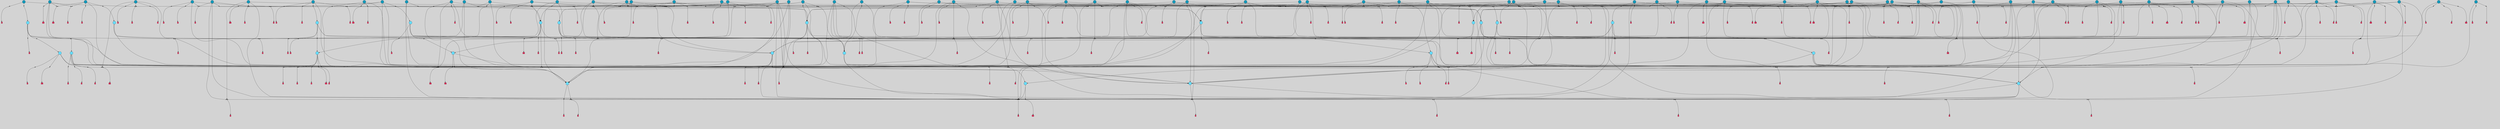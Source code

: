 // File exported with GEGELATI v1.3.1
// On the 2024-04-08 16:55:38
// With the File::TPGGraphDotExporter
digraph{
	graph[pad = "0.212, 0.055" bgcolor = lightgray]
	node[shape=circle style = filled label = ""]
		T3 [fillcolor="#66ddff"]
		T7 [fillcolor="#66ddff"]
		T9 [fillcolor="#66ddff"]
		T11 [fillcolor="#66ddff"]
		T24 [fillcolor="#66ddff"]
		T27 [fillcolor="#66ddff"]
		T82 [fillcolor="#66ddff"]
		T90 [fillcolor="#66ddff"]
		T111 [fillcolor="#66ddff"]
		T129 [fillcolor="#66ddff"]
		T131 [fillcolor="#66ddff"]
		T149 [fillcolor="#66ddff"]
		T175 [fillcolor="#66ddff"]
		T188 [fillcolor="#66ddff"]
		T194 [fillcolor="#66ddff"]
		T262 [fillcolor="#1199bb"]
		T270 [fillcolor="#1199bb"]
		T273 [fillcolor="#1199bb"]
		T282 [fillcolor="#1199bb"]
		T293 [fillcolor="#1199bb"]
		T310 [fillcolor="#66ddff"]
		T319 [fillcolor="#66ddff"]
		T345 [fillcolor="#1199bb"]
		T350 [fillcolor="#66ddff"]
		T360 [fillcolor="#1199bb"]
		T369 [fillcolor="#1199bb"]
		T372 [fillcolor="#1199bb"]
		T386 [fillcolor="#66ddff"]
		T387 [fillcolor="#1199bb"]
		T390 [fillcolor="#1199bb"]
		T393 [fillcolor="#1199bb"]
		T371 [fillcolor="#66ddff"]
		T407 [fillcolor="#66ddff"]
		T410 [fillcolor="#66ddff"]
		T413 [fillcolor="#1199bb"]
		T414 [fillcolor="#66ddff"]
		T416 [fillcolor="#1199bb"]
		T417 [fillcolor="#1199bb"]
		T418 [fillcolor="#1199bb"]
		T419 [fillcolor="#1199bb"]
		T420 [fillcolor="#1199bb"]
		T421 [fillcolor="#1199bb"]
		T422 [fillcolor="#1199bb"]
		T423 [fillcolor="#1199bb"]
		T424 [fillcolor="#1199bb"]
		T425 [fillcolor="#1199bb"]
		T361 [fillcolor="#1199bb"]
		T431 [fillcolor="#1199bb"]
		T433 [fillcolor="#1199bb"]
		T434 [fillcolor="#1199bb"]
		T436 [fillcolor="#1199bb"]
		T437 [fillcolor="#1199bb"]
		T438 [fillcolor="#1199bb"]
		T439 [fillcolor="#1199bb"]
		T440 [fillcolor="#1199bb"]
		T443 [fillcolor="#1199bb"]
		T444 [fillcolor="#1199bb"]
		T445 [fillcolor="#1199bb"]
		T446 [fillcolor="#1199bb"]
		T447 [fillcolor="#1199bb"]
		T451 [fillcolor="#1199bb"]
		T452 [fillcolor="#1199bb"]
		T458 [fillcolor="#1199bb"]
		T459 [fillcolor="#1199bb"]
		T462 [fillcolor="#1199bb"]
		T469 [fillcolor="#1199bb"]
		T472 [fillcolor="#1199bb"]
		T473 [fillcolor="#1199bb"]
		T474 [fillcolor="#1199bb"]
		T476 [fillcolor="#1199bb"]
		T479 [fillcolor="#1199bb"]
		T480 [fillcolor="#1199bb"]
		T483 [fillcolor="#1199bb"]
		T484 [fillcolor="#1199bb"]
		T485 [fillcolor="#1199bb"]
		T429 [fillcolor="#1199bb"]
		T488 [fillcolor="#1199bb"]
		T490 [fillcolor="#1199bb"]
		T496 [fillcolor="#1199bb"]
		T321 [fillcolor="#1199bb"]
		T500 [fillcolor="#1199bb"]
		T501 [fillcolor="#1199bb"]
		T502 [fillcolor="#1199bb"]
		T505 [fillcolor="#1199bb"]
		T509 [fillcolor="#1199bb"]
		T510 [fillcolor="#1199bb"]
		T511 [fillcolor="#1199bb"]
		T512 [fillcolor="#1199bb"]
		T513 [fillcolor="#1199bb"]
		T514 [fillcolor="#1199bb"]
		T518 [fillcolor="#1199bb"]
		T522 [fillcolor="#1199bb"]
		T523 [fillcolor="#66ddff"]
		T525 [fillcolor="#1199bb"]
		T526 [fillcolor="#1199bb"]
		T527 [fillcolor="#1199bb"]
		T528 [fillcolor="#1199bb"]
		T529 [fillcolor="#1199bb"]
		T530 [fillcolor="#1199bb"]
		T531 [fillcolor="#1199bb"]
		T532 [fillcolor="#1199bb"]
		T533 [fillcolor="#1199bb"]
		T534 [fillcolor="#1199bb"]
		P5067 [fillcolor="#cccccc" shape=point] //6|
		I5067 [shape=box style=invis label="6|1&2|6#1|7&#92;n10|7&2|0#1|5&#92;n9|4&0|1#2|2&#92;n8|6&0|0#1|0&#92;n"]
		P5067 -> I5067[style=invis]
		A3951 [fillcolor="#ff3366" shape=box margin=0.03 width=0 height=0 label="3"]
		T3 -> P5067 -> A3951
		P5068 [fillcolor="#cccccc" shape=point] //3|
		I5068 [shape=box style=invis label="7|6&2|4#0|2&#92;n10|3&2|7#1|4&#92;n11|6&0|4#0|1&#92;n7|1&0|0#2|6&#92;n7|6&0|3#2|6&#92;n4|0&2|6#0|1&#92;n4|4&2|5#0|2&#92;n4|6&0|4#2|7&#92;n10|0&2|3#1|5&#92;n2|6&0|5#0|2&#92;n1|0&2|3#0|7&#92;n1|6&2|0#0|5&#92;n6|2&0|1#0|7&#92;n9|2&0|3#2|7&#92;n5|3&0|6#0|6&#92;n1|7&2|5#2|3&#92;n8|1&2|7#0|6&#92;n1|0&2|5#2|1&#92;n7|1&2|2#2|5&#92;n7|4&2|6#0|3&#92;n"]
		P5068 -> I5068[style=invis]
		A3952 [fillcolor="#ff3366" shape=box margin=0.03 width=0 height=0 label="4"]
		T3 -> P5068 -> A3952
		P5069 [fillcolor="#cccccc" shape=point] //-3|
		I5069 [shape=box style=invis label="1|6&2|7#0|7&#92;n10|2&0|7#1|3&#92;n9|6&2|7#2|2&#92;n5|3&0|7#0|7&#92;n1|6&2|3#0|0&#92;n2|3&2|3#2|2&#92;n5|1&2|6#0|6&#92;n"]
		P5069 -> I5069[style=invis]
		A3953 [fillcolor="#ff3366" shape=box margin=0.03 width=0 height=0 label="7"]
		T7 -> P5069 -> A3953
		P5070 [fillcolor="#cccccc" shape=point] //5|
		I5070 [shape=box style=invis label="0|5&2|3#0|1&#92;n0|6&2|1#2|4&#92;n6|2&2|6#0|7&#92;n7|4&0|3#0|1&#92;n5|4&0|7#1|6&#92;n9|1&0|5#2|2&#92;n6|3&2|3#1|7&#92;n11|7&2|4#1|6&#92;n2|5&0|1#0|0&#92;n4|7&0|0#0|2&#92;n6|2&0|6#0|0&#92;n2|1&2|6#2|4&#92;n10|0&2|0#1|0&#92;n6|6&2|4#0|6&#92;n"]
		P5070 -> I5070[style=invis]
		A3954 [fillcolor="#ff3366" shape=box margin=0.03 width=0 height=0 label="8"]
		T7 -> P5070 -> A3954
		P5071 [fillcolor="#cccccc" shape=point] //-6|
		I5071 [shape=box style=invis label="11|1&0|7#2|0&#92;n10|4&0|1#1|0&#92;n4|3&2|4#2|1&#92;n0|5&2|0#0|0&#92;n6|1&0|0#0|3&#92;n8|2&2|0#0|4&#92;n11|4&2|0#1|6&#92;n7|0&2|6#2|3&#92;n5|3&2|6#2|0&#92;n2|0&2|0#0|4&#92;n"]
		P5071 -> I5071[style=invis]
		A3955 [fillcolor="#ff3366" shape=box margin=0.03 width=0 height=0 label="9"]
		T9 -> P5071 -> A3955
		P5072 [fillcolor="#cccccc" shape=point] //2|
		I5072 [shape=box style=invis label="6|3&2|7#1|4&#92;n8|6&0|0#2|5&#92;n2|1&0|2#0|3&#92;n8|7&0|6#0|4&#92;n2|1&2|0#0|1&#92;n0|0&2|2#2|3&#92;n6|6&0|7#2|1&#92;n6|1&0|7#2|6&#92;n5|4&2|7#0|4&#92;n0|3&0|4#2|0&#92;n11|0&2|0#2|5&#92;n4|5&2|5#2|4&#92;n5|7&0|6#0|4&#92;n9|7&2|5#0|3&#92;n5|4&2|1#0|3&#92;n5|3&0|1#1|7&#92;n0|4&0|3#2|5&#92;n"]
		P5072 -> I5072[style=invis]
		A3956 [fillcolor="#ff3366" shape=box margin=0.03 width=0 height=0 label="10"]
		T9 -> P5072 -> A3956
		P5073 [fillcolor="#cccccc" shape=point] //6|
		I5073 [shape=box style=invis label="3|0&2|7#2|2&#92;n3|2&0|4#2|5&#92;n5|1&0|2#1|0&#92;n8|7&0|1#2|0&#92;n8|5&0|3#0|6&#92;n0|2&0|2#2|3&#92;n1|5&2|5#0|5&#92;n5|6&0|6#0|7&#92;n6|7&0|0#2|6&#92;n1|2&2|3#0|0&#92;n7|7&2|3#0|4&#92;n0|7&2|7#0|6&#92;n1|0&2|2#2|7&#92;n4|4&0|1#0|0&#92;n"]
		P5073 -> I5073[style=invis]
		A3957 [fillcolor="#ff3366" shape=box margin=0.03 width=0 height=0 label="11"]
		T11 -> P5073 -> A3957
		P5074 [fillcolor="#cccccc" shape=point] //-4|
		I5074 [shape=box style=invis label="4|1&0|4#2|6&#92;n1|2&2|2#2|0&#92;n1|2&2|0#0|6&#92;n8|4&2|3#2|5&#92;n5|5&2|1#1|0&#92;n"]
		P5074 -> I5074[style=invis]
		A3958 [fillcolor="#ff3366" shape=box margin=0.03 width=0 height=0 label="12"]
		T11 -> P5074 -> A3958
		P5075 [fillcolor="#cccccc" shape=point] //1|
		I5075 [shape=box style=invis label="5|1&0|6#2|7&#92;n2|4&0|4#2|2&#92;n0|6&0|5#0|4&#92;n10|6&2|5#1|6&#92;n9|3&0|1#1|7&#92;n10|3&2|2#1|0&#92;n5|0&0|0#2|1&#92;n11|3&2|3#1|5&#92;n10|3&0|1#1|0&#92;n2|4&0|1#0|1&#92;n0|2&0|3#2|4&#92;n9|2&2|1#2|5&#92;n11|7&2|6#2|6&#92;n"]
		P5075 -> I5075[style=invis]
		T24 -> P5075 -> T7
		P5076 [fillcolor="#cccccc" shape=point] //5|
		I5076 [shape=box style=invis label="3|0&2|0#0|1&#92;n3|0&0|7#0|1&#92;n5|3&0|2#2|6&#92;n4|4&2|4#2|6&#92;n11|2&0|7#1|6&#92;n2|7&2|2#2|5&#92;n9|3&2|6#2|7&#92;n7|7&0|0#0|4&#92;n6|1&2|4#2|3&#92;n5|4&2|0#1|6&#92;n1|3&0|7#0|4&#92;n"]
		P5076 -> I5076[style=invis]
		A3959 [fillcolor="#ff3366" shape=box margin=0.03 width=0 height=0 label="7"]
		T24 -> P5076 -> A3959
		P5077 [fillcolor="#cccccc" shape=point] //-2|
		I5077 [shape=box style=invis label="4|1&0|4#0|3&#92;n4|2&0|5#2|0&#92;n5|5&2|6#0|5&#92;n1|4&0|1#0|2&#92;n6|3&2|7#1|5&#92;n0|4&2|0#0|3&#92;n8|5&2|5#1|2&#92;n10|7&2|7#1|1&#92;n3|4&0|0#2|1&#92;n3|6&2|5#2|5&#92;n8|3&0|1#0|7&#92;n10|0&2|7#1|3&#92;n4|1&2|4#0|1&#92;n9|3&2|0#0|4&#92;n3|6&2|0#0|4&#92;n1|2&0|6#2|1&#92;n4|0&2|1#2|2&#92;n"]
		P5077 -> I5077[style=invis]
		A3960 [fillcolor="#ff3366" shape=box margin=0.03 width=0 height=0 label="14"]
		T24 -> P5077 -> A3960
		P5078 [fillcolor="#cccccc" shape=point] //2|
		I5078 [shape=box style=invis label="9|1&2|3#0|1&#92;n5|2&2|0#2|4&#92;n3|6&2|5#2|7&#92;n7|0&2|5#0|4&#92;n1|2&0|3#0|5&#92;n7|3&2|7#0|0&#92;n"]
		P5078 -> I5078[style=invis]
		A3961 [fillcolor="#ff3366" shape=box margin=0.03 width=0 height=0 label="2"]
		T27 -> P5078 -> A3961
		P5079 [fillcolor="#cccccc" shape=point] //-6|
		I5079 [shape=box style=invis label="7|5&0|4#0|4&#92;n11|0&2|5#2|1&#92;n"]
		P5079 -> I5079[style=invis]
		A3962 [fillcolor="#ff3366" shape=box margin=0.03 width=0 height=0 label="3"]
		T27 -> P5079 -> A3962
		T27 -> P5068
		P5080 [fillcolor="#cccccc" shape=point] //0|
		I5080 [shape=box style=invis label="2|5&0|1#0|6&#92;n6|1&2|2#2|7&#92;n8|0&0|3#1|4&#92;n4|3&2|5#2|4&#92;n8|1&2|4#0|0&#92;n6|6&0|1#2|6&#92;n11|7&2|4#2|5&#92;n6|2&2|4#0|2&#92;n8|5&2|4#2|4&#92;n2|1&2|1#2|2&#92;n2|7&2|5#2|6&#92;n9|7&0|5#0|4&#92;n1|2&0|5#2|6&#92;n4|2&2|3#2|7&#92;n3|3&2|1#0|2&#92;n"]
		P5080 -> I5080[style=invis]
		A3963 [fillcolor="#ff3366" shape=box margin=0.03 width=0 height=0 label="5"]
		T27 -> P5080 -> A3963
		P5081 [fillcolor="#cccccc" shape=point] //0|
		I5081 [shape=box style=invis label="4|0&0|3#2|7&#92;n10|2&0|3#1|7&#92;n3|5&0|2#0|3&#92;n4|5&0|0#2|1&#92;n10|7&2|0#1|2&#92;n5|3&2|3#1|6&#92;n9|5&2|0#0|4&#92;n5|4&2|7#0|2&#92;n10|3&2|7#1|4&#92;n7|2&0|1#2|6&#92;n8|6&0|5#0|5&#92;n8|7&2|3#0|5&#92;n2|6&2|4#0|0&#92;n"]
		P5081 -> I5081[style=invis]
		A3964 [fillcolor="#ff3366" shape=box margin=0.03 width=0 height=0 label="5"]
		T27 -> P5081 -> A3964
		P5082 [fillcolor="#cccccc" shape=point] //6|
		I5082 [shape=box style=invis label="7|0&2|5#1|2&#92;n10|6&2|1#1|3&#92;n7|5&0|2#0|7&#92;n10|7&0|1#1|5&#92;n4|6&2|5#0|5&#92;n4|4&0|7#2|7&#92;n"]
		P5082 -> I5082[style=invis]
		A3965 [fillcolor="#ff3366" shape=box margin=0.03 width=0 height=0 label="7"]
		T82 -> P5082 -> A3965
		P5083 [fillcolor="#cccccc" shape=point] //6|
		I5083 [shape=box style=invis label="0|5&2|3#0|1&#92;n0|6&2|1#2|4&#92;n9|1&0|5#2|2&#92;n7|4&0|3#0|1&#92;n5|4&0|7#1|6&#92;n2|5&0|1#0|0&#92;n6|3&2|3#1|7&#92;n11|7&2|4#1|6&#92;n6|2&2|6#0|1&#92;n4|7&0|0#0|2&#92;n6|2&0|6#0|0&#92;n9|1&2|6#2|4&#92;n10|0&2|0#1|0&#92;n6|6&2|4#0|6&#92;n"]
		P5083 -> I5083[style=invis]
		A3966 [fillcolor="#ff3366" shape=box margin=0.03 width=0 height=0 label="8"]
		T82 -> P5083 -> A3966
		T82 -> P5071
		P5084 [fillcolor="#cccccc" shape=point] //-2|
		I5084 [shape=box style=invis label="8|4&2|1#2|5&#92;n4|1&0|7#2|1&#92;n5|7&2|3#2|2&#92;n10|4&2|5#1|7&#92;n10|0&2|6#1|3&#92;n4|5&2|7#0|6&#92;n9|5&2|4#0|4&#92;n2|4&0|5#0|7&#92;n11|1&2|4#2|6&#92;n5|6&0|7#1|2&#92;n2|7&2|7#2|6&#92;n5|2&0|5#1|5&#92;n3|0&0|6#0|2&#92;n4|0&0|4#2|4&#92;n4|4&2|6#0|7&#92;n10|6&2|0#1|4&#92;n9|7&0|3#1|4&#92;n1|4&2|6#0|3&#92;n11|5&2|6#0|3&#92;n0|3&0|5#0|1&#92;n"]
		P5084 -> I5084[style=invis]
		A3967 [fillcolor="#ff3366" shape=box margin=0.03 width=0 height=0 label="13"]
		T90 -> P5084 -> A3967
		P5085 [fillcolor="#cccccc" shape=point] //4|
		I5085 [shape=box style=invis label="7|1&2|6#1|3&#92;n10|1&0|3#1|6&#92;n8|5&2|3#2|1&#92;n11|5&0|0#2|6&#92;n4|1&0|6#0|0&#92;n11|1&0|2#0|3&#92;n2|0&2|1#0|7&#92;n"]
		P5085 -> I5085[style=invis]
		A3968 [fillcolor="#ff3366" shape=box margin=0.03 width=0 height=0 label="2"]
		T90 -> P5085 -> A3968
		P5086 [fillcolor="#cccccc" shape=point] //7|
		I5086 [shape=box style=invis label="10|3&0|1#1|4&#92;n4|6&0|0#0|2&#92;n4|5&0|6#0|0&#92;n4|3&0|6#2|1&#92;n7|0&0|3#1|2&#92;n4|7&0|6#0|5&#92;n7|6&0|7#0|6&#92;n6|6&0|0#0|3&#92;n11|1&0|4#2|5&#92;n10|2&0|3#1|2&#92;n"]
		P5086 -> I5086[style=invis]
		A3969 [fillcolor="#ff3366" shape=box margin=0.03 width=0 height=0 label="4"]
		T90 -> P5086 -> A3969
		P5087 [fillcolor="#cccccc" shape=point] //-3|
		I5087 [shape=box style=invis label="8|1&2|3#0|5&#92;n0|6&0|5#0|5&#92;n3|7&2|1#0|6&#92;n3|5&0|1#0|0&#92;n9|5&2|0#0|4&#92;n3|5&0|2#0|3&#92;n10|6&2|4#1|0&#92;n9|4&2|7#2|6&#92;n1|7&2|5#2|2&#92;n"]
		P5087 -> I5087[style=invis]
		A3970 [fillcolor="#ff3366" shape=box margin=0.03 width=0 height=0 label="5"]
		T90 -> P5087 -> A3970
		P5088 [fillcolor="#cccccc" shape=point] //-7|
		I5088 [shape=box style=invis label="3|0&2|0#0|1&#92;n1|1&0|2#0|4&#92;n11|2&0|7#1|6&#92;n9|7&0|0#0|4&#92;n3|0&0|7#0|1&#92;n9|3&2|6#2|7&#92;n5|3&0|2#2|6&#92;n6|1&2|4#2|3&#92;n5|4&2|0#1|6&#92;n1|3&0|7#0|7&#92;n"]
		P5088 -> I5088[style=invis]
		A3971 [fillcolor="#ff3366" shape=box margin=0.03 width=0 height=0 label="7"]
		T90 -> P5088 -> A3971
		P5089 [fillcolor="#cccccc" shape=point] //-5|
		I5089 [shape=box style=invis label="0|0&2|3#0|2&#92;n10|5&0|6#1|3&#92;n7|3&0|6#2|3&#92;n3|4&0|6#0|6&#92;n10|5&0|2#1|1&#92;n5|0&0|1#0|3&#92;n6|6&2|5#1|5&#92;n7|4&0|2#1|7&#92;n5|7&0|1#2|5&#92;n1|5&0|0#0|3&#92;n7|5&2|1#2|6&#92;n9|0&0|2#0|0&#92;n4|0&2|4#0|0&#92;n4|6&0|0#2|3&#92;n3|1&0|6#2|5&#92;n7|7&2|1#2|3&#92;n9|4&2|2#0|6&#92;n"]
		P5089 -> I5089[style=invis]
		T111 -> P5089 -> T9
		P5090 [fillcolor="#cccccc" shape=point] //7|
		I5090 [shape=box style=invis label="7|4&2|1#2|0&#92;n4|1&2|4#2|3&#92;n5|0&2|0#2|2&#92;n6|1&2|4#2|6&#92;n"]
		P5090 -> I5090[style=invis]
		A3972 [fillcolor="#ff3366" shape=box margin=0.03 width=0 height=0 label="9"]
		T111 -> P5090 -> A3972
		P5091 [fillcolor="#cccccc" shape=point] //2|
		I5091 [shape=box style=invis label="3|0&2|0#0|1&#92;n11|2&0|7#1|6&#92;n8|7&2|4#0|5&#92;n5|3&0|2#2|6&#92;n4|4&2|4#2|6&#92;n3|0&0|7#0|1&#92;n2|7&2|2#2|5&#92;n9|3&2|6#2|7&#92;n7|7&0|0#0|4&#92;n6|1&2|4#1|3&#92;n5|4&2|0#1|6&#92;n1|3&0|7#0|4&#92;n"]
		P5091 -> I5091[style=invis]
		A3973 [fillcolor="#ff3366" shape=box margin=0.03 width=0 height=0 label="7"]
		T111 -> P5091 -> A3973
		T111 -> P5071
		P5092 [fillcolor="#cccccc" shape=point] //8|
		I5092 [shape=box style=invis label="9|0&0|1#2|0&#92;n10|1&2|5#1|4&#92;n8|2&2|6#0|4&#92;n2|4&2|5#2|3&#92;n4|2&2|2#0|2&#92;n7|5&0|2#0|0&#92;n8|2&2|1#1|3&#92;n8|7&0|7#2|1&#92;n1|1&0|0#0|7&#92;n5|6&2|5#1|0&#92;n6|6&2|5#0|0&#92;n11|4&0|3#2|6&#92;n4|2&2|4#0|7&#92;n5|6&0|1#2|0&#92;n11|3&0|2#0|7&#92;n"]
		P5092 -> I5092[style=invis]
		A3974 [fillcolor="#ff3366" shape=box margin=0.03 width=0 height=0 label="6"]
		T129 -> P5092 -> A3974
		T129 -> P5076
		P5093 [fillcolor="#cccccc" shape=point] //10|
		I5093 [shape=box style=invis label="4|5&2|7#2|1&#92;n1|7&2|3#0|6&#92;n3|5&2|2#0|3&#92;n10|3&0|7#1|4&#92;n7|1&0|4#2|6&#92;n10|2&0|3#1|7&#92;n9|5&2|0#0|4&#92;n4|0&0|3#2|7&#92;n11|4&2|6#1|2&#92;n5|4&2|7#0|2&#92;n2|6&2|4#0|0&#92;n6|5&0|7#2|1&#92;n5|3&2|3#1|6&#92;n10|7&2|0#1|2&#92;n"]
		P5093 -> I5093[style=invis]
		A3975 [fillcolor="#ff3366" shape=box margin=0.03 width=0 height=0 label="5"]
		T129 -> P5093 -> A3975
		P5094 [fillcolor="#cccccc" shape=point] //5|
		I5094 [shape=box style=invis label="9|4&2|3#1|3&#92;n0|4&2|4#0|5&#92;n6|1&2|6#2|5&#92;n4|0&0|5#2|0&#92;n"]
		P5094 -> I5094[style=invis]
		A3976 [fillcolor="#ff3366" shape=box margin=0.03 width=0 height=0 label="7"]
		T129 -> P5094 -> A3976
		P5095 [fillcolor="#cccccc" shape=point] //6|
		I5095 [shape=box style=invis label="9|4&2|7#0|6&#92;n8|4&0|1#1|0&#92;n1|3&0|0#2|1&#92;n2|4&0|6#2|2&#92;n5|1&2|5#0|7&#92;n3|0&0|3#2|6&#92;n2|2&2|6#0|2&#92;n8|4&0|4#2|2&#92;n5|1&2|4#0|3&#92;n9|4&0|6#0|6&#92;n5|0&2|2#1|5&#92;n11|7&0|0#1|1&#92;n0|4&0|3#0|3&#92;n7|7&2|4#2|5&#92;n1|5&0|1#2|1&#92;n"]
		P5095 -> I5095[style=invis]
		A3977 [fillcolor="#ff3366" shape=box margin=0.03 width=0 height=0 label="1"]
		T129 -> P5095 -> A3977
		P5096 [fillcolor="#cccccc" shape=point] //6|
		I5096 [shape=box style=invis label="10|4&2|6#1|2&#92;n8|4&0|1#1|0&#92;n0|4&2|6#0|0&#92;n8|4&2|5#2|1&#92;n7|5&2|5#1|0&#92;n3|6&0|6#2|2&#92;n1|7&0|7#0|5&#92;n2|0&0|7#2|4&#92;n2|6&2|2#0|0&#92;n0|7&2|7#0|7&#92;n11|6&0|4#2|2&#92;n5|5&0|0#0|1&#92;n10|1&0|0#1|0&#92;n7|3&0|1#2|5&#92;n9|2&2|7#1|5&#92;n9|4&2|6#2|7&#92;n1|6&2|4#2|2&#92;n3|3&2|2#0|7&#92;n1|6&2|0#0|0&#92;n6|4&2|6#1|0&#92;n"]
		P5096 -> I5096[style=invis]
		A3978 [fillcolor="#ff3366" shape=box margin=0.03 width=0 height=0 label="1"]
		T131 -> P5096 -> A3978
		P5097 [fillcolor="#cccccc" shape=point] //9|
		I5097 [shape=box style=invis label="11|0&2|0#1|1&#92;n3|6&0|6#0|0&#92;n1|4&0|0#2|4&#92;n7|5&2|2#1|3&#92;n11|7&2|6#1|7&#92;n5|2&0|6#1|5&#92;n9|5&0|6#0|3&#92;n2|2&2|7#0|5&#92;n9|3&2|2#2|0&#92;n11|0&2|7#0|1&#92;n1|1&2|0#0|1&#92;n6|6&0|6#1|2&#92;n9|7&0|1#0|3&#92;n2|0&2|4#2|5&#92;n2|4&2|2#0|0&#92;n6|1&2|1#1|7&#92;n10|7&2|5#1|6&#92;n11|5&2|7#2|4&#92;n"]
		P5097 -> I5097[style=invis]
		A3979 [fillcolor="#ff3366" shape=box margin=0.03 width=0 height=0 label="1"]
		T131 -> P5097 -> A3979
		T131 -> P5079
		P5098 [fillcolor="#cccccc" shape=point] //5|
		I5098 [shape=box style=invis label="3|0&0|0#0|1&#92;n5|6&0|4#0|3&#92;n4|4&2|4#2|6&#92;n11|2&0|7#1|6&#92;n2|7&2|2#2|5&#92;n9|3&2|6#2|7&#92;n7|7&0|0#0|4&#92;n6|1&2|4#2|3&#92;n5|4&2|0#1|6&#92;n5|3&0|2#2|6&#92;n1|3&0|7#0|4&#92;n"]
		P5098 -> I5098[style=invis]
		A3980 [fillcolor="#ff3366" shape=box margin=0.03 width=0 height=0 label="7"]
		T131 -> P5098 -> A3980
		T131 -> P5094
		P5099 [fillcolor="#cccccc" shape=point] //-3|
		I5099 [shape=box style=invis label="2|6&0|0#0|7&#92;n9|6&2|0#0|6&#92;n3|0&0|5#0|1&#92;n5|5&0|4#0|3&#92;n6|1&2|4#2|3&#92;n2|7&2|2#2|5&#92;n5|3&0|2#2|6&#92;n7|7&0|0#0|4&#92;n5|4&2|0#1|6&#92;n9|3&2|6#2|7&#92;n1|3&0|7#0|4&#92;n"]
		P5099 -> I5099[style=invis]
		A3981 [fillcolor="#ff3366" shape=box margin=0.03 width=0 height=0 label="7"]
		T149 -> P5099 -> A3981
		P5100 [fillcolor="#cccccc" shape=point] //4|
		I5100 [shape=box style=invis label="6|0&0|7#1|0&#92;n8|6&2|6#2|7&#92;n"]
		P5100 -> I5100[style=invis]
		A3982 [fillcolor="#ff3366" shape=box margin=0.03 width=0 height=0 label="3"]
		T149 -> P5100 -> A3982
		P5101 [fillcolor="#cccccc" shape=point] //0|
		I5101 [shape=box style=invis label="2|5&0|1#0|6&#92;n6|1&2|2#2|7&#92;n8|0&0|3#1|4&#92;n11|7&2|4#2|5&#92;n8|1&2|4#0|0&#92;n6|6&0|1#2|6&#92;n7|0&2|4#1|0&#92;n4|1&2|5#2|4&#92;n6|2&2|4#0|2&#92;n8|5&2|4#2|4&#92;n2|1&2|1#2|2&#92;n2|7&2|5#2|6&#92;n9|7&0|5#0|4&#92;n1|2&0|5#2|6&#92;n4|2&2|3#2|7&#92;n3|3&2|1#0|2&#92;n"]
		P5101 -> I5101[style=invis]
		A3983 [fillcolor="#ff3366" shape=box margin=0.03 width=0 height=0 label="5"]
		T149 -> P5101 -> A3983
		P5102 [fillcolor="#cccccc" shape=point] //-8|
		I5102 [shape=box style=invis label="7|5&0|4#2|4&#92;n"]
		P5102 -> I5102[style=invis]
		A3984 [fillcolor="#ff3366" shape=box margin=0.03 width=0 height=0 label="3"]
		T149 -> P5102 -> A3984
		P5103 [fillcolor="#cccccc" shape=point] //7|
		I5103 [shape=box style=invis label="1|6&2|7#0|7&#92;n9|6&2|7#2|2&#92;n10|2&0|7#1|0&#92;n1|6&2|3#0|0&#92;n5|0&2|2#1|1&#92;n2|3&2|3#2|2&#92;n5|1&2|6#0|6&#92;n"]
		P5103 -> I5103[style=invis]
		T149 -> P5103 -> T90
		P5104 [fillcolor="#cccccc" shape=point] //3|
		I5104 [shape=box style=invis label="4|7&0|7#2|7&#92;n11|5&2|6#0|2&#92;n5|5&2|6#2|0&#92;n3|2&0|6#0|3&#92;n10|2&2|5#1|5&#92;n9|4&2|3#1|5&#92;n2|5&2|7#2|4&#92;n11|3&2|5#1|0&#92;n7|0&0|7#2|1&#92;n1|2&0|5#0|1&#92;n"]
		P5104 -> I5104[style=invis]
		A3985 [fillcolor="#ff3366" shape=box margin=0.03 width=0 height=0 label="5"]
		T175 -> P5104 -> A3985
		P5105 [fillcolor="#cccccc" shape=point] //2|
		I5105 [shape=box style=invis label="7|1&0|6#0|1&#92;n5|2&2|5#1|6&#92;n10|1&2|1#1|1&#92;n4|7&0|4#2|2&#92;n11|7&0|4#2|7&#92;n5|0&0|5#1|7&#92;n8|2&0|5#2|4&#92;n10|0&2|6#1|6&#92;n5|1&0|1#2|3&#92;n1|6&2|0#0|1&#92;n9|6&2|2#1|4&#92;n3|4&2|3#0|0&#92;n10|1&0|1#1|0&#92;n2|2&0|1#2|1&#92;n3|1&2|7#0|3&#92;n"]
		P5105 -> I5105[style=invis]
		A3986 [fillcolor="#ff3366" shape=box margin=0.03 width=0 height=0 label="10"]
		T175 -> P5105 -> A3986
		P5106 [fillcolor="#cccccc" shape=point] //-1|
		I5106 [shape=box style=invis label="1|7&2|1#0|6&#92;n8|1&2|3#0|5&#92;n10|6&2|7#1|0&#92;n1|7&2|5#0|2&#92;n0|3&0|3#2|2&#92;n3|5&0|1#0|0&#92;n3|5&0|2#0|3&#92;n1|5&2|0#0|4&#92;n5|7&2|2#2|5&#92;n4|0&2|3#0|3&#92;n"]
		P5106 -> I5106[style=invis]
		T175 -> P5106 -> T3
		P5107 [fillcolor="#cccccc" shape=point] //-3|
		I5107 [shape=box style=invis label="6|3&2|4#1|4&#92;n5|3&0|1#1|7&#92;n2|1&0|2#2|3&#92;n8|7&0|6#0|4&#92;n2|1&2|0#0|1&#92;n0|0&2|2#2|3&#92;n6|1&0|7#2|6&#92;n5|7&0|2#0|4&#92;n0|3&0|4#2|0&#92;n11|0&2|0#2|5&#92;n6|0&2|0#1|4&#92;n8|6&0|2#2|5&#92;n5|4&2|1#0|3&#92;n9|7&2|5#0|3&#92;n5|4&2|7#0|4&#92;n"]
		P5107 -> I5107[style=invis]
		A3987 [fillcolor="#ff3366" shape=box margin=0.03 width=0 height=0 label="10"]
		T175 -> P5107 -> A3987
		P5108 [fillcolor="#cccccc" shape=point] //4|
		I5108 [shape=box style=invis label="7|1&0|6#0|1&#92;n5|2&2|5#1|6&#92;n10|1&2|1#1|1&#92;n9|6&2|2#1|4&#92;n4|7&0|4#2|2&#92;n9|6&0|4#1|1&#92;n10|0&2|6#1|6&#92;n5|1&0|1#2|3&#92;n1|6&2|0#0|1&#92;n8|2&0|5#2|4&#92;n3|4&2|3#0|0&#92;n10|1&0|5#1|0&#92;n2|2&0|1#2|1&#92;n3|1&2|7#0|3&#92;n"]
		P5108 -> I5108[style=invis]
		A3988 [fillcolor="#ff3366" shape=box margin=0.03 width=0 height=0 label="10"]
		T175 -> P5108 -> A3988
		P5109 [fillcolor="#cccccc" shape=point] //-9|
		I5109 [shape=box style=invis label="10|7&2|3#1|3&#92;n6|1&2|4#2|3&#92;n2|0&2|0#2|7&#92;n5|4&2|5#1|3&#92;n2|2&2|1#0|3&#92;n9|0&2|0#0|3&#92;n"]
		P5109 -> I5109[style=invis]
		A3989 [fillcolor="#ff3366" shape=box margin=0.03 width=0 height=0 label="2"]
		T188 -> P5109 -> A3989
		T188 -> P5107
		P5110 [fillcolor="#cccccc" shape=point] //0|
		I5110 [shape=box style=invis label="2|6&2|4#2|0&#92;n3|7&0|2#0|3&#92;n10|3&0|3#1|7&#92;n4|5&0|0#2|1&#92;n10|7&2|0#1|2&#92;n5|3&2|3#1|6&#92;n8|6&0|5#0|5&#92;n4|5&0|5#2|6&#92;n5|4&2|7#0|2&#92;n10|3&2|7#1|4&#92;n9|5&2|0#0|4&#92;n8|7&2|3#0|5&#92;n4|0&0|3#2|7&#92;n"]
		P5110 -> I5110[style=invis]
		A3990 [fillcolor="#ff3366" shape=box margin=0.03 width=0 height=0 label="5"]
		T188 -> P5110 -> A3990
		P5111 [fillcolor="#cccccc" shape=point] //6|
		I5111 [shape=box style=invis label="9|0&2|1#2|0&#92;n5|6&0|1#2|0&#92;n3|2&0|0#0|3&#92;n8|2&2|6#0|1&#92;n2|4&2|5#2|3&#92;n10|1&2|5#1|4&#92;n7|5&0|2#0|0&#92;n8|2&2|1#1|3&#92;n8|7&0|7#2|1&#92;n1|1&0|0#0|7&#92;n6|3&2|5#0|5&#92;n11|3&0|2#0|7&#92;n11|4&0|3#2|6&#92;n4|2&2|4#0|7&#92;n4|2&2|2#0|2&#92;n5|6&2|5#1|0&#92;n"]
		P5111 -> I5111[style=invis]
		T188 -> P5111 -> T131
		P5112 [fillcolor="#cccccc" shape=point] //5|
		I5112 [shape=box style=invis label="3|0&2|0#2|1&#92;n3|0&0|7#0|1&#92;n5|3&0|2#2|6&#92;n4|4&2|4#2|6&#92;n5|4&2|0#1|6&#92;n2|7&2|2#2|5&#92;n1|3&0|7#0|4&#92;n11|6&2|2#0|7&#92;n7|7&0|0#0|4&#92;n6|1&2|4#2|3&#92;n11|0&0|7#1|6&#92;n9|3&2|6#2|7&#92;n"]
		P5112 -> I5112[style=invis]
		A3991 [fillcolor="#ff3366" shape=box margin=0.03 width=0 height=0 label="7"]
		T194 -> P5112 -> A3991
		P5113 [fillcolor="#cccccc" shape=point] //4|
		I5113 [shape=box style=invis label="7|1&0|6#0|1&#92;n6|7&2|7#1|7&#92;n10|1&2|1#1|1&#92;n9|6&2|2#1|4&#92;n4|7&0|4#2|2&#92;n9|6&0|5#1|1&#92;n10|0&2|6#1|6&#92;n5|1&0|1#2|3&#92;n10|1&0|5#1|0&#92;n3|4&2|3#0|0&#92;n8|2&0|5#2|4&#92;n1|6&2|0#0|0&#92;n2|3&0|1#2|6&#92;n5|2&2|2#1|6&#92;n2|2&0|1#2|1&#92;n3|1&2|7#0|3&#92;n6|7&2|3#0|4&#92;n"]
		P5113 -> I5113[style=invis]
		A3992 [fillcolor="#ff3366" shape=box margin=0.03 width=0 height=0 label="10"]
		T194 -> P5113 -> A3992
		P5114 [fillcolor="#cccccc" shape=point] //-4|
		I5114 [shape=box style=invis label="0|4&0|0#2|7&#92;n8|5&2|4#2|4&#92;n4|3&2|5#2|4&#92;n11|7&2|2#2|5&#92;n6|5&2|2#2|7&#92;n3|2&0|7#0|7&#92;n3|3&2|1#0|3&#92;n2|6&0|3#2|5&#92;n0|1&2|6#2|2&#92;n8|2&0|0#1|6&#92;n0|7&0|5#0|4&#92;n9|5&0|3#2|7&#92;n2|7&2|5#2|6&#92;n9|0&2|0#0|1&#92;n1|2&2|4#0|2&#92;n"]
		P5114 -> I5114[style=invis]
		T194 -> P5114 -> T27
		P5115 [fillcolor="#cccccc" shape=point] //7|
		I5115 [shape=box style=invis label="7|4&2|7#0|4&#92;n4|6&0|1#2|5&#92;n2|1&2|3#0|0&#92;n4|3&2|0#0|1&#92;n0|0&2|7#2|7&#92;n7|7&0|5#2|3&#92;n5|0&2|1#2|2&#92;n10|0&0|4#1|2&#92;n4|4&0|7#0|0&#92;n6|7&0|2#0|1&#92;n1|4&2|5#0|4&#92;n"]
		P5115 -> I5115[style=invis]
		A3993 [fillcolor="#ff3366" shape=box margin=0.03 width=0 height=0 label="0"]
		T194 -> P5115 -> A3993
		P5116 [fillcolor="#cccccc" shape=point] //6|
		I5116 [shape=box style=invis label="4|3&0|6#0|3&#92;n5|7&2|3#2|2&#92;n5|6&0|7#1|2&#92;n1|4&2|6#0|3&#92;n11|1&0|4#2|6&#92;n9|5&2|4#1|4&#92;n2|4&0|5#0|7&#92;n10|0&0|6#1|3&#92;n3|1&0|6#0|2&#92;n2|7&2|7#2|6&#92;n5|2&0|5#1|5&#92;n10|4&2|5#1|7&#92;n4|0&0|4#2|4&#92;n8|4&2|1#2|5&#92;n10|6&2|0#1|4&#92;n4|5&2|7#0|6&#92;n11|5&2|6#2|3&#92;n0|3&0|5#0|1&#92;n"]
		P5116 -> I5116[style=invis]
		A3994 [fillcolor="#ff3366" shape=box margin=0.03 width=0 height=0 label="13"]
		T262 -> P5116 -> A3994
		P5117 [fillcolor="#cccccc" shape=point] //-9|
		I5117 [shape=box style=invis label="2|0&2|0#2|1&#92;n4|4&2|4#2|6&#92;n9|1&0|3#1|7&#92;n5|3&0|2#2|6&#92;n2|7&2|2#2|5&#92;n5|4&2|0#1|6&#92;n3|0&0|7#0|1&#92;n1|3&0|7#0|4&#92;n11|6&2|2#0|7&#92;n7|7&0|0#0|4&#92;n11|0&0|7#1|6&#92;n9|3&2|6#2|7&#92;n"]
		P5117 -> I5117[style=invis]
		A3995 [fillcolor="#ff3366" shape=box margin=0.03 width=0 height=0 label="7"]
		T262 -> P5117 -> A3995
		T262 -> P5102
		P5118 [fillcolor="#cccccc" shape=point] //5|
		I5118 [shape=box style=invis label="6|0&2|7#2|7&#92;n3|6&2|6#2|6&#92;n6|3&0|5#1|2&#92;n"]
		P5118 -> I5118[style=invis]
		A3996 [fillcolor="#ff3366" shape=box margin=0.03 width=0 height=0 label="3"]
		T262 -> P5118 -> A3996
		T262 -> P5068
		P5119 [fillcolor="#cccccc" shape=point] //2|
		I5119 [shape=box style=invis label="0|0&2|1#2|0&#92;n10|2&2|6#1|5&#92;n10|5&2|2#1|5&#92;n4|7&2|4#2|3&#92;n5|7&0|0#2|1&#92;n5|1&2|5#1|5&#92;n9|7&0|7#1|0&#92;n9|7&2|1#1|7&#92;n4|6&2|6#0|1&#92;n6|6&0|2#0|1&#92;n1|3&2|2#2|5&#92;n2|2&0|5#0|0&#92;n"]
		P5119 -> I5119[style=invis]
		T270 -> P5119 -> T188
		P5120 [fillcolor="#cccccc" shape=point] //5|
		I5120 [shape=box style=invis label="0|5&2|3#0|1&#92;n0|6&2|1#2|4&#92;n6|2&2|6#0|7&#92;n9|0&2|7#1|1&#92;n7|4&0|3#0|1&#92;n11|7&2|4#1|6&#92;n9|1&0|5#2|2&#92;n5|4&0|7#1|6&#92;n2|5&0|1#0|0&#92;n4|7&0|0#0|2&#92;n6|2&0|6#0|0&#92;n2|1&2|6#2|4&#92;n10|0&0|0#1|0&#92;n6|6&2|4#0|6&#92;n"]
		P5120 -> I5120[style=invis]
		T270 -> P5120 -> T129
		T270 -> P5100
		P5121 [fillcolor="#cccccc" shape=point] //5|
		I5121 [shape=box style=invis label="6|0&0|2#1|3&#92;n4|2&2|4#2|7&#92;n11|4&0|6#1|0&#92;n"]
		P5121 -> I5121[style=invis]
		A3997 [fillcolor="#ff3366" shape=box margin=0.03 width=0 height=0 label="3"]
		T270 -> P5121 -> A3997
		P5122 [fillcolor="#cccccc" shape=point] //-2|
		I5122 [shape=box style=invis label="11|7&2|0#1|7&#92;n4|3&0|1#2|5&#92;n0|4&2|4#2|7&#92;n1|6&0|0#0|4&#92;n4|0&0|0#0|5&#92;n0|6&2|3#2|0&#92;n9|6&2|5#1|3&#92;n0|7&2|1#2|5&#92;n4|4&0|5#0|1&#92;n10|4&0|0#1|0&#92;n"]
		P5122 -> I5122[style=invis]
		A3998 [fillcolor="#ff3366" shape=box margin=0.03 width=0 height=0 label="12"]
		T273 -> P5122 -> A3998
		T273 -> P5106
		T273 -> P5107
		P5123 [fillcolor="#cccccc" shape=point] //-1|
		I5123 [shape=box style=invis label="11|7&0|1#0|6&#92;n11|0&0|1#2|5&#92;n0|4&0|2#2|2&#92;n0|6&2|5#0|5&#92;n3|4&0|1#0|3&#92;n1|5&0|5#0|6&#92;n4|4&0|1#0|5&#92;n1|0&0|0#2|6&#92;n6|4&2|2#0|2&#92;n0|3&2|2#2|6&#92;n"]
		P5123 -> I5123[style=invis]
		A3999 [fillcolor="#ff3366" shape=box margin=0.03 width=0 height=0 label="5"]
		T273 -> P5123 -> A3999
		P5124 [fillcolor="#cccccc" shape=point] //-8|
		I5124 [shape=box style=invis label="0|4&0|3#2|5&#92;n2|1&0|2#2|3&#92;n8|7&0|6#0|4&#92;n0|4&2|4#0|1&#92;n9|4&2|5#0|3&#92;n0|0&2|7#2|3&#92;n4|5&2|5#2|4&#92;n5|7&0|6#0|4&#92;n5|4&2|7#0|4&#92;n0|3&0|4#2|0&#92;n6|3&2|2#1|4&#92;n11|7&2|0#2|5&#92;n6|1&0|7#2|5&#92;n5|3&0|1#1|7&#92;n2|0&2|0#0|1&#92;n6|6&0|7#2|1&#92;n"]
		P5124 -> I5124[style=invis]
		A4000 [fillcolor="#ff3366" shape=box margin=0.03 width=0 height=0 label="10"]
		T273 -> P5124 -> A4000
		P5125 [fillcolor="#cccccc" shape=point] //2|
		I5125 [shape=box style=invis label="6|1&2|4#2|3&#92;n9|0&2|0#0|3&#92;n0|7&0|4#2|2&#92;n9|7&2|5#1|3&#92;n2|0&0|0#2|7&#92;n2|2&2|1#0|7&#92;n5|3&0|7#1|4&#92;n"]
		P5125 -> I5125[style=invis]
		A4001 [fillcolor="#ff3366" shape=box margin=0.03 width=0 height=0 label="2"]
		T282 -> P5125 -> A4001
		T282 -> P5110
		P5126 [fillcolor="#cccccc" shape=point] //-9|
		I5126 [shape=box style=invis label="4|7&2|6#0|5&#92;n11|3&0|2#2|6&#92;n10|2&2|4#1|6&#92;n3|0&2|6#2|7&#92;n4|3&0|5#0|7&#92;n2|3&0|7#0|7&#92;n10|6&0|7#1|5&#92;n10|1&2|2#1|1&#92;n1|7&0|3#2|6&#92;n"]
		P5126 -> I5126[style=invis]
		A4002 [fillcolor="#ff3366" shape=box margin=0.03 width=0 height=0 label="4"]
		T282 -> P5126 -> A4002
		P5127 [fillcolor="#cccccc" shape=point] //-4|
		I5127 [shape=box style=invis label="2|5&2|1#0|7&#92;n8|0&2|3#2|1&#92;n4|1&0|6#0|0&#92;n3|0&2|4#2|5&#92;n"]
		P5127 -> I5127[style=invis]
		A4003 [fillcolor="#ff3366" shape=box margin=0.03 width=0 height=0 label="2"]
		T282 -> P5127 -> A4003
		P5128 [fillcolor="#cccccc" shape=point] //9|
		I5128 [shape=box style=invis label="9|0&2|4#1|2&#92;n10|3&0|5#1|7&#92;n"]
		P5128 -> I5128[style=invis]
		A4004 [fillcolor="#ff3366" shape=box margin=0.03 width=0 height=0 label="3"]
		T282 -> P5128 -> A4004
		P5129 [fillcolor="#cccccc" shape=point] //6|
		I5129 [shape=box style=invis label="7|0&2|1#2|0&#92;n9|7&2|1#1|2&#92;n6|6&0|2#1|1&#92;n1|3&2|2#2|0&#92;n8|2&0|1#1|0&#92;n4|2&0|5#0|0&#92;n5|7&0|0#2|1&#92;n5|1&2|5#1|5&#92;n2|6&2|1#2|1&#92;n10|5&2|2#1|5&#92;n4|7&2|4#2|3&#92;n10|2&2|6#1|5&#92;n3|0&0|1#0|0&#92;n"]
		P5129 -> I5129[style=invis]
		A4005 [fillcolor="#ff3366" shape=box margin=0.03 width=0 height=0 label="1"]
		T293 -> P5129 -> A4005
		P5130 [fillcolor="#cccccc" shape=point] //-3|
		I5130 [shape=box style=invis label="3|7&0|0#0|2&#92;n11|5&0|1#1|1&#92;n4|1&0|6#2|6&#92;n4|0&0|1#0|5&#92;n"]
		P5130 -> I5130[style=invis]
		T293 -> P5130 -> T24
		T293 -> P5076
		T293 -> P5080
		T293 -> P5071
		P5131 [fillcolor="#cccccc" shape=point] //-5|
		I5131 [shape=box style=invis label="10|6&2|5#1|6&#92;n9|3&0|1#1|7&#92;n2|4&0|1#0|1&#92;n11|3&0|7#1|6&#92;n5|1&0|6#2|7&#92;n8|0&0|0#0|1&#92;n0|6&0|7#0|4&#92;n6|7&2|6#2|6&#92;n11|0&2|3#0|5&#92;n"]
		P5131 -> I5131[style=invis]
		T310 -> P5131 -> T7
		P5132 [fillcolor="#cccccc" shape=point] //3|
		I5132 [shape=box style=invis label="7|1&2|6#2|3&#92;n10|1&0|3#1|6&#92;n4|1&0|6#0|0&#92;n2|0&2|1#2|7&#92;n11|1&0|2#0|3&#92;n"]
		P5132 -> I5132[style=invis]
		A4006 [fillcolor="#ff3366" shape=box margin=0.03 width=0 height=0 label="2"]
		T310 -> P5132 -> A4006
		P5133 [fillcolor="#cccccc" shape=point] //2|
		I5133 [shape=box style=invis label="9|1&2|3#0|1&#92;n3|6&2|5#2|7&#92;n1|2&0|3#0|5&#92;n7|0&2|5#1|4&#92;n7|3&2|7#0|0&#92;n7|6&2|5#0|7&#92;n"]
		P5133 -> I5133[style=invis]
		A4007 [fillcolor="#ff3366" shape=box margin=0.03 width=0 height=0 label="2"]
		T310 -> P5133 -> A4007
		P5134 [fillcolor="#cccccc" shape=point] //4|
		I5134 [shape=box style=invis label="5|0&2|6#2|3&#92;n8|1&2|3#1|7&#92;n"]
		P5134 -> I5134[style=invis]
		A4008 [fillcolor="#ff3366" shape=box margin=0.03 width=0 height=0 label="3"]
		T310 -> P5134 -> A4008
		T310 -> P5131
		T319 -> P5097
		T319 -> P5094
		P5135 [fillcolor="#cccccc" shape=point] //9|
		I5135 [shape=box style=invis label="9|6&2|0#1|3&#92;n7|1&0|3#0|4&#92;n9|6&2|0#0|1&#92;n1|5&0|0#0|5&#92;n8|6&2|4#0|0&#92;n7|4&2|4#0|7&#92;n6|0&2|4#2|0&#92;n7|7&2|4#2|2&#92;n"]
		P5135 -> I5135[style=invis]
		A4009 [fillcolor="#ff3366" shape=box margin=0.03 width=0 height=0 label="5"]
		T319 -> P5135 -> A4009
		T319 -> P5114
		P5136 [fillcolor="#cccccc" shape=point] //-4|
		I5136 [shape=box style=invis label="11|3&0|7#1|7&#92;n11|7&0|7#2|7&#92;n5|3&0|3#2|0&#92;n0|1&2|2#0|4&#92;n0|0&0|4#2|5&#92;n6|3&2|1#2|3&#92;n11|7&0|0#0|4&#92;n0|0&0|0#0|2&#92;n1|1&0|4#0|3&#92;n6|5&2|7#1|2&#92;n6|6&0|3#2|7&#92;n6|2&0|4#0|0&#92;n5|5&2|6#0|5&#92;n"]
		P5136 -> I5136[style=invis]
		A4010 [fillcolor="#ff3366" shape=box margin=0.03 width=0 height=0 label="8"]
		T319 -> P5136 -> A4010
		T345 -> P5070
		P5137 [fillcolor="#cccccc" shape=point] //10|
		I5137 [shape=box style=invis label="8|6&0|0#1|2&#92;n4|3&0|3#0|3&#92;n10|7&2|0#1|5&#92;n7|0&2|6#2|2&#92;n9|2&0|4#0|7&#92;n2|7&2|1#0|4&#92;n"]
		P5137 -> I5137[style=invis]
		A4011 [fillcolor="#ff3366" shape=box margin=0.03 width=0 height=0 label="3"]
		T345 -> P5137 -> A4011
		P5138 [fillcolor="#cccccc" shape=point] //4|
		I5138 [shape=box style=invis label="11|1&0|7#2|0&#92;n0|7&2|2#2|0&#92;n4|3&2|4#2|1&#92;n0|5&2|0#0|6&#92;n6|1&0|0#0|3&#92;n8|2&2|0#0|4&#92;n7|0&2|6#2|3&#92;n10|4&0|1#1|0&#92;n5|3&2|6#2|0&#92;n2|0&2|0#0|4&#92;n"]
		P5138 -> I5138[style=invis]
		T345 -> P5138 -> T27
		T345 -> P5117
		P5139 [fillcolor="#cccccc" shape=point] //-8|
		I5139 [shape=box style=invis label="0|5&2|3#0|1&#92;n0|6&2|1#2|4&#92;n4|7&0|0#0|2&#92;n7|4&0|3#2|1&#92;n10|2&0|7#1|4&#92;n5|4&0|7#1|6&#92;n6|3&2|3#1|7&#92;n11|7&2|4#1|6&#92;n2|5&0|1#0|0&#92;n6|2&2|6#0|7&#92;n6|2&0|6#0|0&#92;n2|1&2|6#2|4&#92;n10|0&2|0#1|0&#92;n6|6&2|4#0|6&#92;n"]
		P5139 -> I5139[style=invis]
		A4012 [fillcolor="#ff3366" shape=box margin=0.03 width=0 height=0 label="8"]
		T345 -> P5139 -> A4012
		T350 -> P5114
		T350 -> P5115
		P5140 [fillcolor="#cccccc" shape=point] //3|
		I5140 [shape=box style=invis label="5|4&2|7#0|1&#92;n0|6&0|6#2|2&#92;n9|5&2|2#2|0&#92;n3|6&2|7#0|2&#92;n3|5&0|0#0|6&#92;n2|6&0|6#2|2&#92;n2|6&2|2#0|0&#92;n5|1&0|4#0|5&#92;n2|6&0|5#2|5&#92;n1|0&0|7#2|2&#92;n4|7&0|6#2|4&#92;n7|3&0|6#2|5&#92;n1|1&0|1#0|3&#92;n"]
		P5140 -> I5140[style=invis]
		A4013 [fillcolor="#ff3366" shape=box margin=0.03 width=0 height=0 label="1"]
		T350 -> P5140 -> A4013
		P5141 [fillcolor="#cccccc" shape=point] //-2|
		I5141 [shape=box style=invis label="2|0&2|3#2|5&#92;n10|3&2|7#1|4&#92;n8|1&2|7#0|6&#92;n7|6&0|3#2|6&#92;n4|0&2|6#0|1&#92;n4|4&2|5#0|2&#92;n4|6&0|2#2|7&#92;n7|6&2|4#0|2&#92;n11|7&2|7#0|3&#92;n6|6&0|3#0|6&#92;n1|6&2|0#0|5&#92;n11|6&0|4#0|1&#92;n2|6&0|5#0|2&#92;n6|2&0|1#0|7&#92;n9|2&0|3#2|7&#92;n5|3&0|6#0|6&#92;n7|1&2|2#2|5&#92;n1|0&2|3#0|7&#92;n1|0&2|5#0|1&#92;n3|4&2|6#0|3&#92;n"]
		P5141 -> I5141[style=invis]
		A4014 [fillcolor="#ff3366" shape=box margin=0.03 width=0 height=0 label="4"]
		T350 -> P5141 -> A4014
		T350 -> P5115
		T360 -> P5129
		T360 -> P5130
		P5142 [fillcolor="#cccccc" shape=point] //3|
		I5142 [shape=box style=invis label="10|0&2|0#1|0&#92;n5|1&0|2#0|4&#92;n10|3&2|0#1|3&#92;n10|6&2|4#1|0&#92;n9|4&0|7#2|7&#92;n"]
		P5142 -> I5142[style=invis]
		A4015 [fillcolor="#ff3366" shape=box margin=0.03 width=0 height=0 label="5"]
		T360 -> P5142 -> A4015
		P5143 [fillcolor="#cccccc" shape=point] //-6|
		I5143 [shape=box style=invis label="4|5&2|7#2|1&#92;n1|7&2|3#0|6&#92;n6|5&0|7#1|4&#92;n3|5&2|2#0|3&#92;n10|3&0|7#1|4&#92;n6|5&0|7#2|1&#92;n10|2&2|3#1|7&#92;n9|5&2|0#0|4&#92;n4|0&0|3#2|7&#92;n11|4&2|6#1|2&#92;n5|4&2|7#0|2&#92;n7|1&0|4#2|6&#92;n5|3&2|3#1|6&#92;n10|7&2|0#1|2&#92;n"]
		P5143 -> I5143[style=invis]
		A4016 [fillcolor="#ff3366" shape=box margin=0.03 width=0 height=0 label="5"]
		T360 -> P5143 -> A4016
		P5144 [fillcolor="#cccccc" shape=point] //-1|
		I5144 [shape=box style=invis label="2|7&0|3#0|4&#92;n6|0&2|2#0|6&#92;n7|3&2|7#0|0&#92;n7|1&2|5#0|4&#92;n9|1&2|3#0|3&#92;n1|2&0|7#0|5&#92;n5|6&0|6#0|0&#92;n9|6&2|5#2|4&#92;n"]
		P5144 -> I5144[style=invis]
		T369 -> P5144 -> T82
		T369 -> P5068
		P5145 [fillcolor="#cccccc" shape=point] //-10|
		I5145 [shape=box style=invis label="8|2&2|7#1|7&#92;n9|2&2|5#0|4&#92;n10|7&0|7#1|6&#92;n9|7&2|6#0|3&#92;n4|4&2|1#0|1&#92;n5|6&2|0#1|4&#92;n0|0&2|0#0|5&#92;n4|5&0|1#0|2&#92;n6|1&0|7#0|6&#92;n"]
		P5145 -> I5145[style=invis]
		A4017 [fillcolor="#ff3366" shape=box margin=0.03 width=0 height=0 label="0"]
		T369 -> P5145 -> A4017
		P5146 [fillcolor="#cccccc" shape=point] //-7|
		I5146 [shape=box style=invis label="3|0&2|7#0|1&#92;n1|3&0|7#0|2&#92;n5|4&2|7#1|6&#92;n11|6&2|2#0|7&#92;n10|3&0|7#1|4&#92;n6|1&2|4#2|3&#92;n7|7&0|0#0|4&#92;n9|0&0|7#1|3&#92;n4|4&2|4#2|6&#92;n9|3&2|6#2|7&#92;n"]
		P5146 -> I5146[style=invis]
		A4018 [fillcolor="#ff3366" shape=box margin=0.03 width=0 height=0 label="7"]
		T369 -> P5146 -> A4018
		P5147 [fillcolor="#cccccc" shape=point] //-4|
		I5147 [shape=box style=invis label="7|5&2|5#1|5&#92;n9|6&2|3#0|3&#92;n10|6&2|1#1|0&#92;n8|0&0|5#1|3&#92;n6|6&2|5#0|7&#92;n7|5&2|2#0|7&#92;n"]
		P5147 -> I5147[style=invis]
		A4019 [fillcolor="#ff3366" shape=box margin=0.03 width=0 height=0 label="7"]
		T369 -> P5147 -> A4019
		P5148 [fillcolor="#cccccc" shape=point] //-2|
		I5148 [shape=box style=invis label="11|0&2|0#1|1&#92;n11|5&2|7#2|4&#92;n3|4&0|6#0|0&#92;n9|5&2|2#2|3&#92;n9|5&0|6#0|1&#92;n2|0&2|2#0|0&#92;n11|0&2|7#0|1&#92;n9|7&0|1#0|3&#92;n10|7&2|0#1|6&#92;n1|4&0|0#2|4&#92;n2|2&2|7#0|5&#92;n1|0&2|4#2|5&#92;n9|4&2|0#1|7&#92;n1|5&0|4#2|4&#92;n11|5&0|1#1|7&#92;n"]
		P5148 -> I5148[style=invis]
		A4020 [fillcolor="#ff3366" shape=box margin=0.03 width=0 height=0 label="1"]
		T372 -> P5148 -> A4020
		T372 -> P5131
		P5149 [fillcolor="#cccccc" shape=point] //-1|
		I5149 [shape=box style=invis label="7|1&0|6#0|3&#92;n4|1&2|2#2|2&#92;n10|0&0|3#1|4&#92;n7|6&2|3#1|7&#92;n6|2&2|7#1|7&#92;n9|5&2|1#2|7&#92;n3|5&0|0#2|2&#92;n10|7&2|0#1|2&#92;n5|0&0|6#1|6&#92;n"]
		P5149 -> I5149[style=invis]
		A4021 [fillcolor="#ff3366" shape=box margin=0.03 width=0 height=0 label="2"]
		T372 -> P5149 -> A4021
		P5150 [fillcolor="#cccccc" shape=point] //-5|
		I5150 [shape=box style=invis label="2|6&0|1#2|3&#92;n7|7&2|3#0|2&#92;n11|1&0|7#2|1&#92;n1|5&0|5#0|6&#92;n11|6&2|2#1|3&#92;n1|4&0|5#0|2&#92;n1|0&2|7#0|1&#92;n"]
		P5150 -> I5150[style=invis]
		A4022 [fillcolor="#ff3366" shape=box margin=0.03 width=0 height=0 label="7"]
		T386 -> P5150 -> A4022
		P5151 [fillcolor="#cccccc" shape=point] //6|
		I5151 [shape=box style=invis label="9|3&2|2#2|1&#92;n11|7&2|0#0|0&#92;n7|2&2|7#0|5&#92;n0|0&2|4#0|3&#92;n3|2&0|1#2|7&#92;n1|1&0|6#0|6&#92;n11|7&2|0#1|5&#92;n1|2&2|3#0|2&#92;n1|2&0|6#2|3&#92;n"]
		P5151 -> I5151[style=invis]
		A4023 [fillcolor="#ff3366" shape=box margin=0.03 width=0 height=0 label="2"]
		T386 -> P5151 -> A4023
		T386 -> P5076
		P5152 [fillcolor="#cccccc" shape=point] //7|
		I5152 [shape=box style=invis label="7|0&2|1#2|0&#92;n9|7&2|1#1|7&#92;n8|2&0|1#1|0&#92;n6|6&0|2#1|1&#92;n2|2&0|5#0|0&#92;n5|7&0|0#2|1&#92;n5|1&2|5#1|5&#92;n4|7&2|4#2|3&#92;n10|5&2|2#1|5&#92;n1|3&2|2#2|0&#92;n10|2&2|6#1|5&#92;n"]
		P5152 -> I5152[style=invis]
		A4024 [fillcolor="#ff3366" shape=box margin=0.03 width=0 height=0 label="1"]
		T387 -> P5152 -> A4024
		P5153 [fillcolor="#cccccc" shape=point] //4|
		I5153 [shape=box style=invis label="0|5&2|3#0|1&#92;n0|6&2|1#2|4&#92;n6|2&2|6#0|7&#92;n9|1&2|5#2|2&#92;n7|4&0|3#0|1&#92;n11|7&2|4#1|6&#92;n9|0&2|7#1|1&#92;n5|4&0|7#1|6&#92;n2|5&0|1#0|0&#92;n4|7&0|0#0|2&#92;n6|2&0|6#0|0&#92;n2|1&2|6#2|4&#92;n10|0&0|0#1|0&#92;n2|7&2|6#0|3&#92;n6|6&2|4#0|6&#92;n"]
		P5153 -> I5153[style=invis]
		T387 -> P5153 -> T129
		P5154 [fillcolor="#cccccc" shape=point] //-8|
		I5154 [shape=box style=invis label="2|3&0|0#0|3&#92;n10|7&2|7#1|0&#92;n5|0&2|0#2|3&#92;n9|3&0|3#2|3&#92;n3|2&0|3#0|5&#92;n4|2&2|6#2|1&#92;n"]
		P5154 -> I5154[style=invis]
		T387 -> P5154 -> T111
		P5155 [fillcolor="#cccccc" shape=point] //-1|
		I5155 [shape=box style=invis label="5|1&2|7#2|1&#92;n7|1&2|0#2|7&#92;n1|6&2|7#0|7&#92;n8|5&2|1#0|3&#92;n6|0&2|7#1|6&#92;n5|5&0|7#0|1&#92;n6|4&2|2#2|4&#92;n10|2&0|7#1|3&#92;n2|3&2|3#2|2&#92;n0|6&2|5#0|2&#92;n"]
		P5155 -> I5155[style=invis]
		A4025 [fillcolor="#ff3366" shape=box margin=0.03 width=0 height=0 label="7"]
		T387 -> P5155 -> A4025
		T387 -> P5071
		P5156 [fillcolor="#cccccc" shape=point] //3|
		I5156 [shape=box style=invis label="9|2&0|6#0|5&#92;n7|0&0|5#0|3&#92;n5|4&0|2#2|2&#92;n6|6&2|3#2|6&#92;n"]
		P5156 -> I5156[style=invis]
		T390 -> P5156 -> T3
		P5157 [fillcolor="#cccccc" shape=point] //7|
		I5157 [shape=box style=invis label="7|2&0|4#1|3&#92;n7|7&0|0#0|4&#92;n4|4&2|4#2|6&#92;n2|3&2|2#2|5&#92;n8|0&0|2#2|1&#92;n9|3&2|6#2|7&#92;n6|4&2|4#2|3&#92;n3|3&2|0#0|1&#92;n6|4&2|0#1|6&#92;n5|3&0|7#0|4&#92;n"]
		P5157 -> I5157[style=invis]
		A4026 [fillcolor="#ff3366" shape=box margin=0.03 width=0 height=0 label="7"]
		T390 -> P5157 -> A4026
		T390 -> P5131
		P5158 [fillcolor="#cccccc" shape=point] //-3|
		I5158 [shape=box style=invis label="11|7&2|3#2|0&#92;n5|5&2|7#2|7&#92;n8|6&2|7#1|2&#92;n1|7&0|3#0|6&#92;n4|0&2|1#2|2&#92;n10|1&0|5#1|6&#92;n5|3&0|3#2|6&#92;n9|0&0|2#0|0&#92;n3|2&0|1#2|6&#92;n0|1&2|4#0|0&#92;n"]
		P5158 -> I5158[style=invis]
		A4027 [fillcolor="#ff3366" shape=box margin=0.03 width=0 height=0 label="6"]
		T390 -> P5158 -> A4027
		P5159 [fillcolor="#cccccc" shape=point] //7|
		I5159 [shape=box style=invis label="3|3&2|7#0|4&#92;n4|3&2|6#0|3&#92;n8|4&0|6#1|2&#92;n5|6&2|3#0|4&#92;n0|7&2|1#0|5&#92;n8|7&2|2#2|5&#92;n9|1&0|0#1|0&#92;n10|1&2|1#1|4&#92;n10|5&0|6#1|7&#92;n5|2&2|3#0|4&#92;n2|0&2|6#2|7&#92;n1|7&0|1#0|7&#92;n"]
		P5159 -> I5159[style=invis]
		A4028 [fillcolor="#ff3366" shape=box margin=0.03 width=0 height=0 label="2"]
		T390 -> P5159 -> A4028
		T393 -> P5112
		T393 -> P5113
		T393 -> P5114
		P5160 [fillcolor="#cccccc" shape=point] //6|
		I5160 [shape=box style=invis label="0|3&2|6#2|1&#92;n11|5&0|6#0|0&#92;n10|3&0|0#1|2&#92;n1|7&2|5#2|5&#92;n2|1&0|0#2|7&#92;n8|3&0|2#0|5&#92;n4|7&0|1#2|1&#92;n0|5&0|4#0|3&#92;n6|5&0|2#1|6&#92;n3|0&0|1#0|3&#92;n0|4&0|5#2|4&#92;n0|1&2|4#2|3&#92;n3|3&2|7#0|7&#92;n"]
		P5160 -> I5160[style=invis]
		T393 -> P5160 -> T3
		T371 -> P5157
		T371 -> P5159
		P5161 [fillcolor="#cccccc" shape=point] //-2|
		I5161 [shape=box style=invis label="5|2&0|5#2|2&#92;n6|2&2|3#1|5&#92;n3|1&0|1#2|7&#92;n10|7&2|1#1|7&#92;n2|0&0|7#2|1&#92;n"]
		P5161 -> I5161[style=invis]
		T371 -> P5161 -> T24
		P5162 [fillcolor="#cccccc" shape=point] //-4|
		I5162 [shape=box style=invis label="5|3&0|4#0|2&#92;n8|1&2|0#0|2&#92;n1|0&0|6#2|6&#92;n0|6&2|5#2|2&#92;n4|1&0|2#2|2&#92;n7|6&0|1#0|0&#92;n8|7&2|1#0|3&#92;n"]
		P5162 -> I5162[style=invis]
		A4029 [fillcolor="#ff3366" shape=box margin=0.03 width=0 height=0 label="7"]
		T371 -> P5162 -> A4029
		P5163 [fillcolor="#cccccc" shape=point] //-10|
		I5163 [shape=box style=invis label="11|0&2|4#0|5&#92;n2|7&2|5#0|3&#92;n7|5&2|7#0|0&#92;n7|1&2|5#0|4&#92;n2|7&2|1#2|4&#92;n10|3&2|6#1|3&#92;n0|0&2|7#2|6&#92;n11|3&2|3#2|7&#92;n"]
		P5163 -> I5163[style=invis]
		T371 -> P5163 -> T82
		P5164 [fillcolor="#cccccc" shape=point] //10|
		I5164 [shape=box style=invis label="6|1&2|4#2|3&#92;n3|0&0|7#0|1&#92;n11|2&0|5#1|6&#92;n4|4&0|4#2|6&#92;n5|4&2|0#1|5&#92;n10|5&0|6#1|5&#92;n1|3&0|7#0|4&#92;n2|5&2|1#2|2&#92;n0|0&2|0#0|1&#92;n5|3&0|2#2|6&#92;n9|3&2|6#2|7&#92;n7|7&0|0#0|4&#92;n"]
		P5164 -> I5164[style=invis]
		T407 -> P5164 -> T310
		T407 -> P5076
		T407 -> P5150
		P5165 [fillcolor="#cccccc" shape=point] //6|
		I5165 [shape=box style=invis label="2|4&0|3#2|7&#92;n7|1&0|6#0|3&#92;n4|1&2|2#2|2&#92;n6|2&2|7#1|6&#92;n10|7&0|3#1|4&#92;n9|5&2|1#2|7&#92;n3|5&0|0#2|2&#92;n5|0&0|6#1|6&#92;n"]
		P5165 -> I5165[style=invis]
		A4030 [fillcolor="#ff3366" shape=box margin=0.03 width=0 height=0 label="2"]
		T407 -> P5165 -> A4030
		P5166 [fillcolor="#cccccc" shape=point] //3|
		I5166 [shape=box style=invis label="11|7&2|1#1|7&#92;n5|7&2|3#2|2&#92;n1|1&2|0#0|4&#92;n1|4&2|6#0|3&#92;n9|5&0|4#1|4&#92;n11|1&0|4#2|6&#92;n9|7&0|3#1|4&#92;n4|5&2|7#0|6&#92;n11|7&2|0#2|6&#92;n2|4&0|5#0|7&#92;n10|0&0|4#1|4&#92;n10|4&2|5#1|7&#92;n0|3&0|5#0|1&#92;n7|1&2|6#0|1&#92;n10|0&0|4#1|3&#92;n11|5&0|6#2|3&#92;n10|4&2|1#1|5&#92;n"]
		P5166 -> I5166[style=invis]
		T407 -> P5166 -> T175
		T410 -> P5106
		T410 -> P5107
		P5167 [fillcolor="#cccccc" shape=point] //-1|
		I5167 [shape=box style=invis label="10|7&2|0#1|6&#92;n2|4&2|7#0|4&#92;n11|0&2|0#1|1&#92;n8|7&2|6#0|2&#92;n9|5&0|4#1|6&#92;n6|0&2|4#2|1&#92;n2|0&2|0#0|2&#92;n1|5&0|4#2|4&#92;n9|2&0|1#0|3&#92;n11|3&2|2#2|0&#92;n9|4&2|0#0|7&#92;n1|4&0|2#2|5&#92;n0|0&0|5#2|5&#92;n5|5&2|7#2|4&#92;n"]
		P5167 -> I5167[style=invis]
		A4031 [fillcolor="#ff3366" shape=box margin=0.03 width=0 height=0 label="1"]
		T410 -> P5167 -> A4031
		P5168 [fillcolor="#cccccc" shape=point] //-1|
		I5168 [shape=box style=invis label="11|1&0|2#2|0&#92;n7|0&2|5#1|4&#92;n10|3&0|5#1|4&#92;n3|2&0|0#2|3&#92;n"]
		P5168 -> I5168[style=invis]
		A4032 [fillcolor="#ff3366" shape=box margin=0.03 width=0 height=0 label="3"]
		T410 -> P5168 -> A4032
		P5169 [fillcolor="#cccccc" shape=point] //8|
		I5169 [shape=box style=invis label="9|7&0|5#2|5&#92;n3|3&2|3#0|2&#92;n9|5&2|2#1|0&#92;n2|3&0|6#0|3&#92;n4|4&2|5#2|7&#92;n11|3&2|0#1|5&#92;n6|6&2|1#2|2&#92;n4|6&0|1#2|2&#92;n2|5&2|7#2|2&#92;n7|7&2|2#2|3&#92;n6|5&0|3#2|6&#92;n6|7&0|6#0|2&#92;n"]
		P5169 -> I5169[style=invis]
		A4033 [fillcolor="#ff3366" shape=box margin=0.03 width=0 height=0 label="14"]
		T410 -> P5169 -> A4033
		P5170 [fillcolor="#cccccc" shape=point] //-4|
		I5170 [shape=box style=invis label="1|5&2|1#2|4&#92;n3|0&2|3#2|6&#92;n0|3&0|0#0|1&#92;n8|6&2|5#1|5&#92;n9|7&2|5#2|0&#92;n4|1&0|7#2|2&#92;n4|2&0|3#0|0&#92;n"]
		P5170 -> I5170[style=invis]
		A4034 [fillcolor="#ff3366" shape=box margin=0.03 width=0 height=0 label="2"]
		T413 -> P5170 -> A4034
		T413 -> P5083
		P5171 [fillcolor="#cccccc" shape=point] //-4|
		I5171 [shape=box style=invis label="7|5&2|2#0|7&#92;n9|6&2|3#0|3&#92;n10|6&2|1#1|0&#92;n8|0&0|5#1|3&#92;n7|5&0|5#1|5&#92;n5|1&2|5#2|1&#92;n"]
		P5171 -> I5171[style=invis]
		A4035 [fillcolor="#ff3366" shape=box margin=0.03 width=0 height=0 label="7"]
		T413 -> P5171 -> A4035
		T413 -> P5113
		P5172 [fillcolor="#cccccc" shape=point] //-5|
		I5172 [shape=box style=invis label="7|7&2|4#0|6&#92;n8|5&2|1#0|3&#92;n0|0&0|0#2|7&#92;n2|2&0|5#2|4&#92;n1|0&2|5#0|2&#92;n11|1&2|3#0|5&#92;n2|7&2|0#2|3&#92;n9|4&2|7#1|2&#92;n5|5&0|7#0|5&#92;n"]
		P5172 -> I5172[style=invis]
		T413 -> P5172 -> T319
		P5173 [fillcolor="#cccccc" shape=point] //-1|
		I5173 [shape=box style=invis label="2|7&0|4#0|4&#92;n8|3&2|7#1|4&#92;n1|0&0|3#0|3&#92;n11|6&0|1#1|4&#92;n6|1&2|5#0|0&#92;n0|0&2|0#0|6&#92;n1|3&2|1#0|4&#92;n"]
		P5173 -> I5173[style=invis]
		A4036 [fillcolor="#ff3366" shape=box margin=0.03 width=0 height=0 label="2"]
		T414 -> P5173 -> A4036
		T414 -> P5158
		P5174 [fillcolor="#cccccc" shape=point] //-1|
		I5174 [shape=box style=invis label="4|2&0|6#0|1&#92;n6|3&0|0#2|0&#92;n9|4&0|6#0|5&#92;n10|2&0|2#1|0&#92;n1|0&0|0#0|5&#92;n8|0&2|1#1|1&#92;n2|7&2|2#0|5&#92;n5|5&0|6#1|1&#92;n"]
		P5174 -> I5174[style=invis]
		A4037 [fillcolor="#ff3366" shape=box margin=0.03 width=0 height=0 label="3"]
		T414 -> P5174 -> A4037
		P5175 [fillcolor="#cccccc" shape=point] //9|
		I5175 [shape=box style=invis label="8|0&0|5#0|1&#92;n0|6&2|0#0|7&#92;n5|7&0|1#1|4&#92;n5|1&0|6#2|7&#92;n11|3&0|7#1|6&#92;n10|2&2|5#1|6&#92;n10|0&0|3#1|4&#92;n0|0&2|5#0|7&#92;n0|0&2|5#0|1&#92;n0|4&2|2#2|3&#92;n11|7&2|5#0|5&#92;n"]
		P5175 -> I5175[style=invis]
		T414 -> P5175 -> T7
		T416 -> P5108
		P5176 [fillcolor="#cccccc" shape=point] //-4|
		I5176 [shape=box style=invis label="3|0&0|1#0|1&#92;n9|4&2|4#2|6&#92;n5|4&2|2#2|1&#92;n11|2&0|7#1|6&#92;n6|1&2|4#2|3&#92;n9|3&2|6#2|7&#92;n7|7&0|0#0|4&#92;n5|4&0|0#1|6&#92;n4|3&2|2#2|6&#92;n"]
		P5176 -> I5176[style=invis]
		A4038 [fillcolor="#ff3366" shape=box margin=0.03 width=0 height=0 label="7"]
		T416 -> P5176 -> A4038
		T416 -> P5106
		P5177 [fillcolor="#cccccc" shape=point] //-2|
		I5177 [shape=box style=invis label="3|7&0|2#0|3&#92;n10|3&0|3#1|7&#92;n4|5&2|0#2|1&#92;n10|7&2|0#1|2&#92;n5|3&2|3#1|6&#92;n2|5&2|3#0|0&#92;n4|5&0|5#2|6&#92;n5|4&2|7#0|2&#92;n10|3&2|7#1|4&#92;n9|5&2|0#0|4&#92;n8|6&0|5#0|5&#92;n8|7&2|3#0|5&#92;n4|0&0|3#2|7&#92;n"]
		P5177 -> I5177[style=invis]
		A4039 [fillcolor="#ff3366" shape=box margin=0.03 width=0 height=0 label="5"]
		T416 -> P5177 -> A4039
		P5178 [fillcolor="#cccccc" shape=point] //-2|
		I5178 [shape=box style=invis label="1|0&0|3#0|3&#92;n2|7&0|4#0|4&#92;n11|6&2|1#1|4&#92;n6|1&2|5#0|0&#92;n2|0&2|0#0|6&#92;n1|3&2|1#0|4&#92;n"]
		P5178 -> I5178[style=invis]
		A4040 [fillcolor="#ff3366" shape=box margin=0.03 width=0 height=0 label="2"]
		T416 -> P5178 -> A4040
		P5179 [fillcolor="#cccccc" shape=point] //-4|
		I5179 [shape=box style=invis label="2|3&2|5#0|2&#92;n9|6&0|1#2|6&#92;n8|3&0|4#0|7&#92;n4|1&0|4#2|1&#92;n10|1&0|1#1|0&#92;n3|0&0|4#2|4&#92;n3|0&0|0#0|6&#92;n"]
		P5179 -> I5179[style=invis]
		A4041 [fillcolor="#ff3366" shape=box margin=0.03 width=0 height=0 label="2"]
		T417 -> P5179 -> A4041
		P5180 [fillcolor="#cccccc" shape=point] //-2|
		I5180 [shape=box style=invis label="8|0&0|5#0|1&#92;n0|0&2|5#0|7&#92;n5|7&0|1#1|4&#92;n5|1&0|6#2|7&#92;n11|3&0|7#2|6&#92;n10|0&0|3#1|4&#92;n9|2&0|2#2|0&#92;n0|6&2|0#0|7&#92;n0|0&2|5#0|1&#92;n0|4&2|2#2|3&#92;n11|7&2|5#0|5&#92;n"]
		P5180 -> I5180[style=invis]
		T417 -> P5180 -> T7
		P5181 [fillcolor="#cccccc" shape=point] //-3|
		I5181 [shape=box style=invis label="0|6&2|5#0|4&#92;n8|0&0|7#0|2&#92;n10|1&0|3#1|7&#92;n5|7&2|4#2|1&#92;n6|3&2|5#1|2&#92;n2|1&2|3#0|0&#92;n2|3&0|2#2|1&#92;n10|6&2|6#1|0&#92;n3|5&2|3#0|1&#92;n8|4&0|2#2|0&#92;n11|0&2|3#0|2&#92;n7|0&0|2#2|5&#92;n11|7&2|6#2|6&#92;n2|5&2|5#2|1&#92;n9|4&2|1#1|2&#92;n4|3&0|0#2|1&#92;n10|1&0|0#1|5&#92;n4|5&0|5#0|3&#92;n"]
		P5181 -> I5181[style=invis]
		A4042 [fillcolor="#ff3366" shape=box margin=0.03 width=0 height=0 label="11"]
		T417 -> P5181 -> A4042
		T417 -> P5131
		T418 -> P5113
		T418 -> P5114
		P5182 [fillcolor="#cccccc" shape=point] //10|
		I5182 [shape=box style=invis label="4|7&0|0#0|2&#92;n0|6&2|1#2|4&#92;n11|5&2|7#0|3&#92;n7|4&0|3#0|1&#92;n5|4&0|7#1|6&#92;n2|5&0|1#0|0&#92;n6|3&2|3#1|7&#92;n11|7&2|4#1|6&#92;n6|2&2|6#0|1&#92;n9|1&0|5#2|2&#92;n0|5&2|3#0|1&#92;n6|2&0|6#0|0&#92;n9|1&2|6#1|4&#92;n10|0&2|0#1|0&#92;n6|1&2|4#0|6&#92;n"]
		P5182 -> I5182[style=invis]
		A4043 [fillcolor="#ff3366" shape=box margin=0.03 width=0 height=0 label="8"]
		T418 -> P5182 -> A4043
		T418 -> P5171
		T418 -> P5147
		T419 -> P5114
		T419 -> P5160
		T419 -> P5157
		P5183 [fillcolor="#cccccc" shape=point] //4|
		I5183 [shape=box style=invis label="11|4&0|5#0|3&#92;n7|3&0|0#0|0&#92;n7|0&2|4#1|0&#92;n1|3&2|3#2|0&#92;n9|6&0|6#1|1&#92;n9|1&2|4#0|4&#92;n3|6&0|0#2|3&#92;n"]
		P5183 -> I5183[style=invis]
		A4044 [fillcolor="#ff3366" shape=box margin=0.03 width=0 height=0 label="2"]
		T419 -> P5183 -> A4044
		P5184 [fillcolor="#cccccc" shape=point] //7|
		I5184 [shape=box style=invis label="11|6&2|1#0|4&#92;n1|0&0|3#0|3&#92;n11|7&0|4#0|4&#92;n6|1&2|5#0|0&#92;n2|0&2|0#0|6&#92;n1|3&2|1#0|4&#92;n"]
		P5184 -> I5184[style=invis]
		A4045 [fillcolor="#ff3366" shape=box margin=0.03 width=0 height=0 label="2"]
		T419 -> P5184 -> A4045
		P5185 [fillcolor="#cccccc" shape=point] //-2|
		I5185 [shape=box style=invis label="1|0&0|4#2|4&#92;n0|5&2|1#2|7&#92;n5|2&0|2#1|7&#92;n5|7&0|6#2|3&#92;n10|1&0|4#1|6&#92;n2|1&2|3#0|0&#92;n6|0&2|1#2|4&#92;n1|4&2|6#0|2&#92;n"]
		P5185 -> I5185[style=invis]
		A4046 [fillcolor="#ff3366" shape=box margin=0.03 width=0 height=0 label="0"]
		T420 -> P5185 -> A4046
		P5186 [fillcolor="#cccccc" shape=point] //10|
		I5186 [shape=box style=invis label="9|4&0|6#1|5&#92;n3|2&2|5#2|1&#92;n0|6&2|1#2|4&#92;n7|0&2|2#2|3&#92;n9|5&2|0#2|6&#92;n6|0&2|5#1|6&#92;n9|1&0|0#2|7&#92;n"]
		P5186 -> I5186[style=invis]
		T420 -> P5186 -> T407
		T420 -> P5178
		T421 -> P5178
		P5187 [fillcolor="#cccccc" shape=point] //10|
		I5187 [shape=box style=invis label="6|1&2|4#2|3&#92;n3|0&0|7#0|1&#92;n5|3&0|2#2|6&#92;n4|4&0|4#2|6&#92;n5|4&2|0#1|6&#92;n10|5&0|6#1|5&#92;n2|5&2|1#2|2&#92;n1|3&0|7#0|4&#92;n3|0&2|0#0|1&#92;n11|2&0|5#1|6&#92;n9|3&2|6#2|7&#92;n7|7&0|0#0|4&#92;n"]
		P5187 -> I5187[style=invis]
		A4047 [fillcolor="#ff3366" shape=box margin=0.03 width=0 height=0 label="7"]
		T421 -> P5187 -> A4047
		P5188 [fillcolor="#cccccc" shape=point] //-8|
		I5188 [shape=box style=invis label="10|4&2|6#1|0&#92;n6|7&0|0#0|4&#92;n0|6&0|4#2|4&#92;n5|4&2|1#2|6&#92;n1|6&2|3#2|7&#92;n9|5&2|1#1|2&#92;n5|0&2|6#0|7&#92;n1|6&0|7#0|4&#92;n6|3&2|5#1|2&#92;n3|5&0|7#0|1&#92;n0|2&2|5#0|4&#92;n2|1&2|5#2|1&#92;n2|3&0|2#2|1&#92;n8|0&0|7#2|0&#92;n5|7&0|1#1|3&#92;n7|5&0|2#2|3&#92;n11|6&2|2#2|6&#92;n5|7&2|4#2|1&#92;n10|2&2|3#1|1&#92;n"]
		P5188 -> I5188[style=invis]
		A4048 [fillcolor="#ff3366" shape=box margin=0.03 width=0 height=0 label="11"]
		T421 -> P5188 -> A4048
		P5189 [fillcolor="#cccccc" shape=point] //2|
		I5189 [shape=box style=invis label="10|1&2|4#1|2&#92;n1|1&2|2#2|1&#92;n3|3&2|6#2|7&#92;n4|4&2|6#0|6&#92;n11|3&0|1#2|6&#92;n10|1&0|6#1|5&#92;n4|3&2|5#0|7&#92;n10|2&2|4#1|6&#92;n1|0&0|3#2|6&#92;n"]
		P5189 -> I5189[style=invis]
		A4049 [fillcolor="#ff3366" shape=box margin=0.03 width=0 height=0 label="4"]
		T421 -> P5189 -> A4049
		T421 -> P5154
		T422 -> P5106
		P5190 [fillcolor="#cccccc" shape=point] //-1|
		I5190 [shape=box style=invis label="11|7&0|1#0|6&#92;n11|0&0|1#2|5&#92;n0|4&0|2#2|2&#92;n0|6&2|5#0|5&#92;n3|4&0|1#0|3&#92;n0|3&2|2#2|6&#92;n1|0&0|0#2|7&#92;n6|4&2|2#0|2&#92;n1|5&0|5#0|6&#92;n0|4&0|7#2|7&#92;n"]
		P5190 -> I5190[style=invis]
		T422 -> P5190 -> T410
		T422 -> P5076
		T422 -> P5076
		P5191 [fillcolor="#cccccc" shape=point] //-9|
		I5191 [shape=box style=invis label="1|0&0|3#2|4&#92;n2|3&2|7#2|0&#92;n4|6&2|3#2|6&#92;n5|3&0|5#1|4&#92;n5|2&2|2#0|2&#92;n0|2&2|6#2|0&#92;n11|7&2|2#1|7&#92;n"]
		P5191 -> I5191[style=invis]
		T423 -> P5191 -> T3
		P5192 [fillcolor="#cccccc" shape=point] //4|
		I5192 [shape=box style=invis label="9|3&2|6#2|1&#92;n7|3&2|7#2|7&#92;n0|2&0|6#0|1&#92;n5|5&0|5#0|0&#92;n7|7&0|0#0|4&#92;n6|4&2|4#2|3&#92;n6|4&2|0#1|0&#92;n11|0&0|7#1|2&#92;n5|3&2|7#1|1&#92;n10|6&0|3#1|6&#92;n2|2&2|5#0|4&#92;n7|2&2|7#1|1&#92;n6|0&0|2#2|1&#92;n3|4&0|6#2|2&#92;n"]
		P5192 -> I5192[style=invis]
		A4050 [fillcolor="#ff3366" shape=box margin=0.03 width=0 height=0 label="7"]
		T423 -> P5192 -> A4050
		T423 -> P5131
		T423 -> P5159
		T423 -> P5125
		P5193 [fillcolor="#cccccc" shape=point] //-6|
		I5193 [shape=box style=invis label="9|1&0|6#0|7&#92;n2|2&0|3#2|2&#92;n7|7&2|4#2|5&#92;n7|4&0|3#1|0&#92;n9|4&2|1#0|2&#92;n1|0&2|0#2|2&#92;n7|4&0|1#2|1&#92;n7|4&2|7#2|5&#92;n10|7&2|4#1|0&#92;n6|5&2|5#0|7&#92;n2|1&2|4#2|4&#92;n5|1&0|2#0|1&#92;n1|1&2|1#2|2&#92;n3|4&0|0#2|7&#92;n10|5&0|4#1|7&#92;n"]
		P5193 -> I5193[style=invis]
		A4051 [fillcolor="#ff3366" shape=box margin=0.03 width=0 height=0 label="1"]
		T424 -> P5193 -> A4051
		P5194 [fillcolor="#cccccc" shape=point] //-9|
		I5194 [shape=box style=invis label="7|5&0|3#1|2&#92;n4|4&2|7#2|2&#92;n7|0&2|0#2|4&#92;n0|1&2|0#2|2&#92;n3|0&0|5#2|0&#92;n9|5&2|1#1|3&#92;n"]
		P5194 -> I5194[style=invis]
		A4052 [fillcolor="#ff3366" shape=box margin=0.03 width=0 height=0 label="3"]
		T424 -> P5194 -> A4052
		P5195 [fillcolor="#cccccc" shape=point] //10|
		I5195 [shape=box style=invis label="0|4&2|6#0|0&#92;n10|5&2|7#1|3&#92;n8|4&0|1#1|0&#92;n10|4&2|6#1|2&#92;n1|7&0|7#2|5&#92;n3|6&0|6#2|2&#92;n9|4&2|6#2|7&#92;n2|0&0|7#0|4&#92;n2|6&2|2#0|0&#92;n0|7&2|7#0|7&#92;n11|6&0|4#2|2&#92;n5|5&0|0#0|1&#92;n10|1&0|0#1|0&#92;n3|3&2|6#0|7&#92;n9|2&2|7#1|5&#92;n7|5&2|5#1|0&#92;n1|6&2|4#2|2&#92;n0|4&2|6#0|0&#92;n1|6&2|0#0|1&#92;n7|3&0|1#2|5&#92;n"]
		P5195 -> I5195[style=invis]
		A4053 [fillcolor="#ff3366" shape=box margin=0.03 width=0 height=0 label="1"]
		T424 -> P5195 -> A4053
		P5196 [fillcolor="#cccccc" shape=point] //3|
		I5196 [shape=box style=invis label="5|4&2|4#1|3&#92;n11|5&2|6#0|2&#92;n5|5&2|6#2|0&#92;n3|2&0|6#0|3&#92;n4|7&0|7#2|7&#92;n10|2&2|5#1|5&#92;n9|4&2|3#1|5&#92;n2|5&2|7#2|4&#92;n11|3&2|5#1|0&#92;n7|0&0|7#1|1&#92;n1|2&0|5#0|1&#92;n"]
		P5196 -> I5196[style=invis]
		A4054 [fillcolor="#ff3366" shape=box margin=0.03 width=0 height=0 label="5"]
		T424 -> P5196 -> A4054
		T424 -> P5106
		P5197 [fillcolor="#cccccc" shape=point] //-6|
		I5197 [shape=box style=invis label="3|5&0|0#0|2&#92;n6|6&2|1#2|6&#92;n4|6&0|1#2|5&#92;n7|1&0|6#1|3&#92;n11|1&2|4#0|5&#92;n1|2&0|1#2|3&#92;n4|3&0|5#2|4&#92;n4|0&0|5#2|0&#92;n8|5&2|4#2|4&#92;n2|4&0|1#0|6&#92;n5|1&2|4#0|0&#92;n3|3&2|1#0|2&#92;n9|7&0|5#0|4&#92;n2|2&0|6#2|0&#92;n7|1&2|2#2|2&#92;n"]
		P5197 -> I5197[style=invis]
		A4055 [fillcolor="#ff3366" shape=box margin=0.03 width=0 height=0 label="5"]
		T425 -> P5197 -> A4055
		P5198 [fillcolor="#cccccc" shape=point] //-9|
		I5198 [shape=box style=invis label="10|3&2|2#1|0&#92;n7|7&2|2#1|3&#92;n0|4&2|6#2|4&#92;n0|2&0|4#2|6&#92;n0|4&0|4#2|2&#92;n9|3&0|1#1|7&#92;n0|6&0|5#2|4&#92;n5|2&2|0#2|1&#92;n11|3&2|3#1|5&#92;n0|7&0|3#2|6&#92;n10|3&2|2#1|1&#92;n6|0&0|3#0|1&#92;n7|7&0|3#1|0&#92;n11|7&2|6#2|6&#92;n9|2&2|1#2|5&#92;n2|4&0|1#0|1&#92;n10|6&2|5#1|6&#92;n4|1&0|4#0|7&#92;n"]
		P5198 -> I5198[style=invis]
		T425 -> P5198 -> T3
		P5199 [fillcolor="#cccccc" shape=point] //-10|
		I5199 [shape=box style=invis label="5|5&0|7#0|5&#92;n8|5&2|1#0|3&#92;n7|0&0|0#2|7&#92;n2|2&0|5#2|4&#92;n1|6&2|5#0|2&#92;n7|7&2|4#0|6&#92;n1|0&0|7#0|7&#92;n2|7&2|0#2|3&#92;n9|4&2|7#1|2&#92;n"]
		P5199 -> I5199[style=invis]
		T425 -> P5199 -> T319
		P5200 [fillcolor="#cccccc" shape=point] //-7|
		I5200 [shape=box style=invis label="5|3&2|6#1|4&#92;n4|6&0|1#2|3&#92;n5|5&0|0#2|6&#92;n10|7&2|2#1|6&#92;n11|7&2|0#2|1&#92;n7|0&2|1#0|1&#92;n6|1&2|4#2|6&#92;n"]
		P5200 -> I5200[style=invis]
		A4056 [fillcolor="#ff3366" shape=box margin=0.03 width=0 height=0 label="9"]
		T425 -> P5200 -> A4056
		T425 -> P5153
		P5201 [fillcolor="#cccccc" shape=point] //-6|
		I5201 [shape=box style=invis label="4|6&0|1#2|5&#92;n6|6&2|1#2|6&#92;n3|5&0|0#0|2&#92;n7|1&0|6#1|3&#92;n11|1&2|4#0|5&#92;n1|2&0|1#2|3&#92;n4|3&0|5#2|4&#92;n4|0&0|5#2|0&#92;n8|5&2|4#2|4&#92;n2|4&0|1#0|6&#92;n5|1&2|4#0|0&#92;n3|3&2|1#0|2&#92;n9|7&0|5#0|4&#92;n2|0&0|6#2|0&#92;n7|1&2|2#2|2&#92;n"]
		P5201 -> I5201[style=invis]
		A4057 [fillcolor="#ff3366" shape=box margin=0.03 width=0 height=0 label="5"]
		T361 -> P5201 -> A4057
		T361 -> P5183
		P5202 [fillcolor="#cccccc" shape=point] //3|
		I5202 [shape=box style=invis label="9|2&0|1#1|5&#92;n0|6&0|7#0|5&#92;n10|1&0|2#1|3&#92;n8|1&2|7#1|4&#92;n5|0&0|0#2|1&#92;n0|4&0|4#2|5&#92;n6|5&0|2#0|4&#92;n0|2&2|3#2|3&#92;n11|1&2|2#0|3&#92;n2|5&0|1#0|1&#92;n10|7&0|2#1|6&#92;n4|3&2|5#2|1&#92;n10|3&2|0#1|0&#92;n2|0&0|5#0|5&#92;n10|6&2|5#1|6&#92;n"]
		P5202 -> I5202[style=invis]
		T361 -> P5202 -> T7
		T361 -> P5171
		P5203 [fillcolor="#cccccc" shape=point] //-5|
		I5203 [shape=box style=invis label="11|7&2|1#1|2&#92;n11|6&2|0#0|0&#92;n6|5&2|5#2|0&#92;n1|0&0|0#2|3&#92;n0|4&2|4#0|7&#92;n"]
		P5203 -> I5203[style=invis]
		A4058 [fillcolor="#ff3366" shape=box margin=0.03 width=0 height=0 label="9"]
		T361 -> P5203 -> A4058
		P5204 [fillcolor="#cccccc" shape=point] //-6|
		I5204 [shape=box style=invis label="2|7&2|6#0|6&#92;n9|6&0|1#0|4&#92;n0|0&0|0#2|1&#92;n0|3&0|2#2|3&#92;n9|2&0|1#0|4&#92;n6|2&2|1#1|3&#92;n1|7&2|7#0|6&#92;n5|2&0|5#1|4&#92;n5|5&0|3#1|2&#92;n9|7&0|2#1|1&#92;n10|7&0|0#1|1&#92;n11|3&2|0#0|3&#92;n8|4&0|1#2|1&#92;n"]
		P5204 -> I5204[style=invis]
		A4059 [fillcolor="#ff3366" shape=box margin=0.03 width=0 height=0 label="1"]
		T431 -> P5204 -> A4059
		T431 -> P5154
		T431 -> P5071
		P5205 [fillcolor="#cccccc" shape=point] //5|
		I5205 [shape=box style=invis label="7|4&0|0#0|4&#92;n3|7&2|5#0|6&#92;n1|6&2|4#0|0&#92;n10|2&0|7#1|3&#92;n7|0&0|7#2|2&#92;n5|3&0|7#0|7&#92;n"]
		P5205 -> I5205[style=invis]
		T431 -> P5205 -> T111
		P5206 [fillcolor="#cccccc" shape=point] //-4|
		I5206 [shape=box style=invis label="10|7&0|7#1|3&#92;n2|5&0|7#2|0&#92;n9|3&0|2#1|4&#92;n7|1&0|1#1|6&#92;n11|2&0|5#2|0&#92;n8|3&2|2#1|7&#92;n2|4&0|7#0|0&#92;n5|5&0|2#1|2&#92;n7|1&2|6#2|3&#92;n2|1&2|3#0|1&#92;n8|0&0|7#1|3&#92;n1|2&0|0#2|5&#92;n11|1&2|2#2|1&#92;n1|0&0|1#2|0&#92;n1|5&0|0#2|6&#92;n"]
		P5206 -> I5206[style=invis]
		A4060 [fillcolor="#ff3366" shape=box margin=0.03 width=0 height=0 label="1"]
		T431 -> P5206 -> A4060
		P5207 [fillcolor="#cccccc" shape=point] //10|
		I5207 [shape=box style=invis label="10|4&2|5#1|4&#92;n7|7&0|5#2|3&#92;n4|3&2|0#0|1&#92;n0|0&2|7#2|7&#92;n5|0&2|1#2|2&#92;n2|1&0|3#0|0&#92;n10|0&0|4#1|2&#92;n4|4&0|7#0|0&#92;n7|1&2|7#0|4&#92;n11|7&0|2#0|1&#92;n"]
		P5207 -> I5207[style=invis]
		T433 -> P5207 -> T27
		P5208 [fillcolor="#cccccc" shape=point] //8|
		I5208 [shape=box style=invis label="3|1&0|1#0|6&#92;n7|0&2|3#1|1&#92;n10|0&2|6#1|4&#92;n0|6&2|1#2|5&#92;n9|7&2|3#0|3&#92;n5|7&0|3#2|3&#92;n3|5&0|5#2|2&#92;n0|1&2|4#0|6&#92;n"]
		P5208 -> I5208[style=invis]
		A4061 [fillcolor="#ff3366" shape=box margin=0.03 width=0 height=0 label="2"]
		T433 -> P5208 -> A4061
		T433 -> P5076
		P5209 [fillcolor="#cccccc" shape=point] //-7|
		I5209 [shape=box style=invis label="6|3&0|1#1|5&#92;n11|1&2|6#1|2&#92;n4|3&0|3#0|0&#92;n1|3&2|4#2|2&#92;n6|4&2|2#0|7&#92;n4|2&2|7#2|5&#92;n4|3&2|7#2|6&#92;n7|3&0|3#2|7&#92;n8|4&2|6#2|7&#92;n1|2&0|3#2|3&#92;n9|6&2|6#2|6&#92;n9|0&0|2#1|3&#92;n"]
		P5209 -> I5209[style=invis]
		A4062 [fillcolor="#ff3366" shape=box margin=0.03 width=0 height=0 label="3"]
		T433 -> P5209 -> A4062
		P5210 [fillcolor="#cccccc" shape=point] //2|
		I5210 [shape=box style=invis label="4|1&0|4#2|6&#92;n5|5&2|1#1|0&#92;n1|0&2|0#0|6&#92;n8|4&2|3#2|5&#92;n"]
		P5210 -> I5210[style=invis]
		T434 -> P5210 -> T11
		T434 -> P5117
		P5211 [fillcolor="#cccccc" shape=point] //3|
		I5211 [shape=box style=invis label="6|0&2|4#1|6&#92;n11|3&0|3#1|2&#92;n"]
		P5211 -> I5211[style=invis]
		A4063 [fillcolor="#ff3366" shape=box margin=0.03 width=0 height=0 label="3"]
		T434 -> P5211 -> A4063
		P5212 [fillcolor="#cccccc" shape=point] //5|
		I5212 [shape=box style=invis label="3|0&2|0#0|1&#92;n3|0&0|7#0|1&#92;n1|5&0|0#0|2&#92;n4|0&0|5#2|1&#92;n4|4&2|4#2|6&#92;n5|4&2|0#1|6&#92;n9|3&2|6#2|7&#92;n5|3&0|2#2|6&#92;n11|2&0|2#1|6&#92;n7|1&2|4#2|3&#92;n1|3&0|2#0|4&#92;n"]
		P5212 -> I5212[style=invis]
		A4064 [fillcolor="#ff3366" shape=box margin=0.03 width=0 height=0 label="7"]
		T434 -> P5212 -> A4064
		T434 -> P5145
		T436 -> P5196
		T436 -> P5107
		P5213 [fillcolor="#cccccc" shape=point] //5|
		I5213 [shape=box style=invis label="1|6&2|4#0|0&#92;n3|7&2|5#2|6&#92;n10|2&0|7#1|3&#92;n7|0&0|7#2|2&#92;n2|3&2|3#0|2&#92;n5|3&0|7#0|7&#92;n"]
		P5213 -> I5213[style=invis]
		A4065 [fillcolor="#ff3366" shape=box margin=0.03 width=0 height=0 label="7"]
		T436 -> P5213 -> A4065
		P5214 [fillcolor="#cccccc" shape=point] //-3|
		I5214 [shape=box style=invis label="1|3&0|1#2|6&#92;n1|3&2|3#0|1&#92;n10|0&2|3#1|0&#92;n"]
		P5214 -> I5214[style=invis]
		T436 -> P5214 -> T371
		T436 -> P5131
		P5215 [fillcolor="#cccccc" shape=point] //-4|
		I5215 [shape=box style=invis label="10|7&0|0#1|0&#92;n1|5&2|5#0|2&#92;n7|3&0|0#0|4&#92;n3|5&0|3#0|3&#92;n9|1&0|1#1|1&#92;n11|5&2|7#1|5&#92;n6|6&0|5#2|0&#92;n6|0&0|6#2|5&#92;n0|3&2|4#2|5&#92;n1|6&2|5#2|2&#92;n9|5&2|1#2|2&#92;n"]
		P5215 -> I5215[style=invis]
		T437 -> P5215 -> T9
		T437 -> P5145
		P5216 [fillcolor="#cccccc" shape=point] //5|
		I5216 [shape=box style=invis label="8|0&2|0#2|5&#92;n0|7&2|7#2|3&#92;n10|2&2|7#1|4&#92;n10|4&2|7#1|6&#92;n1|5&2|3#2|3&#92;n3|6&0|4#2|5&#92;n8|5&2|7#2|2&#92;n2|1&2|6#0|5&#92;n6|5&0|2#2|3&#92;n4|5&0|6#2|6&#92;n10|1&0|5#1|1&#92;n"]
		P5216 -> I5216[style=invis]
		A4066 [fillcolor="#ff3366" shape=box margin=0.03 width=0 height=0 label="1"]
		T437 -> P5216 -> A4066
		P5217 [fillcolor="#cccccc" shape=point] //4|
		I5217 [shape=box style=invis label="8|6&2|7#1|0&#92;n3|0&2|0#0|0&#92;n3|0&0|7#0|1&#92;n9|3&2|6#2|7&#92;n4|4&2|3#2|6&#92;n11|2&0|7#1|6&#92;n6|1&2|4#2|3&#92;n7|7&0|0#0|4&#92;n2|7&2|0#2|5&#92;n10|0&0|2#1|5&#92;n5|4&2|0#1|6&#92;n"]
		P5217 -> I5217[style=invis]
		A4067 [fillcolor="#ff3366" shape=box margin=0.03 width=0 height=0 label="7"]
		T437 -> P5217 -> A4067
		T437 -> P5171
		T438 -> P5126
		T438 -> P5138
		P5218 [fillcolor="#cccccc" shape=point] //-4|
		I5218 [shape=box style=invis label="5|3&0|5#1|7&#92;n10|0&2|2#1|1&#92;n0|5&2|1#2|1&#92;n8|2&2|2#0|1&#92;n"]
		P5218 -> I5218[style=invis]
		A4068 [fillcolor="#ff3366" shape=box margin=0.03 width=0 height=0 label="2"]
		T438 -> P5218 -> A4068
		P5219 [fillcolor="#cccccc" shape=point] //7|
		I5219 [shape=box style=invis label="5|5&2|2#1|5&#92;n10|2&2|6#1|5&#92;n0|6&2|1#2|0&#92;n5|7&0|0#2|1&#92;n1|7&2|2#2|5&#92;n10|4&2|4#1|4&#92;n2|2&0|5#0|6&#92;n6|6&0|2#0|7&#92;n4|7&2|4#2|3&#92;n8|0&2|3#0|2&#92;n5|1&2|5#1|5&#92;n6|1&2|6#1|7&#92;n"]
		P5219 -> I5219[style=invis]
		T438 -> P5219 -> T188
		T438 -> P5159
		P5220 [fillcolor="#cccccc" shape=point] //-3|
		I5220 [shape=box style=invis label="9|5&0|3#2|0&#92;n2|7&0|4#0|3&#92;n4|0&2|0#2|0&#92;n11|3&2|1#1|4&#92;n8|2&2|0#2|2&#92;n"]
		P5220 -> I5220[style=invis]
		A4069 [fillcolor="#ff3366" shape=box margin=0.03 width=0 height=0 label="2"]
		T439 -> P5220 -> A4069
		P5221 [fillcolor="#cccccc" shape=point] //-7|
		I5221 [shape=box style=invis label="7|7&2|1#0|5&#92;n5|4&2|7#0|4&#92;n0|4&0|3#2|5&#92;n8|6&0|0#2|5&#92;n0|0&0|1#2|0&#92;n0|3&0|4#2|0&#92;n0|0&2|2#2|3&#92;n6|6&0|7#2|1&#92;n6|1&0|7#2|6&#92;n9|7&0|6#0|4&#92;n11|0&2|0#2|5&#92;n4|5&2|5#2|1&#92;n5|3&0|1#1|7&#92;n9|7&2|2#0|3&#92;n5|4&2|1#0|3&#92;n5|0&0|6#0|4&#92;n2|1&0|2#0|3&#92;n"]
		P5221 -> I5221[style=invis]
		A4070 [fillcolor="#ff3366" shape=box margin=0.03 width=0 height=0 label="10"]
		T439 -> P5221 -> A4070
		T439 -> P5159
		P5222 [fillcolor="#cccccc" shape=point] //0|
		I5222 [shape=box style=invis label="2|4&0|1#0|6&#92;n6|6&2|1#2|6&#92;n4|6&0|1#2|5&#92;n7|1&0|6#1|3&#92;n3|3&2|1#0|2&#92;n1|2&0|1#2|3&#92;n4|0&2|5#2|1&#92;n8|5&2|4#2|4&#92;n3|5&0|0#0|2&#92;n5|1&2|4#0|0&#92;n11|1&2|4#0|5&#92;n9|7&0|5#0|4&#92;n2|2&0|6#2|0&#92;n7|1&2|2#2|2&#92;n"]
		P5222 -> I5222[style=invis]
		A4071 [fillcolor="#ff3366" shape=box margin=0.03 width=0 height=0 label="5"]
		T439 -> P5222 -> A4071
		T440 -> P5213
		P5223 [fillcolor="#cccccc" shape=point] //5|
		I5223 [shape=box style=invis label="11|1&0|6#0|1&#92;n6|7&2|7#1|7&#92;n10|1&2|1#1|1&#92;n9|6&2|2#1|4&#92;n4|7&0|4#2|2&#92;n9|6&0|5#1|1&#92;n10|0&2|6#1|6&#92;n7|6&2|3#1|1&#92;n5|1&0|1#2|3&#92;n10|1&0|5#1|0&#92;n3|4&2|3#0|0&#92;n8|2&0|5#2|4&#92;n5|2&2|2#1|6&#92;n2|3&0|1#2|6&#92;n1|6&2|0#0|0&#92;n2|2&0|1#2|1&#92;n6|7&2|3#0|4&#92;n"]
		P5223 -> I5223[style=invis]
		T440 -> P5223 -> T149
		P5224 [fillcolor="#cccccc" shape=point] //-6|
		I5224 [shape=box style=invis label="8|0&0|3#1|4&#92;n11|7&2|4#2|5&#92;n8|1&2|4#0|0&#92;n9|3&0|1#2|3&#92;n6|2&2|4#0|2&#92;n1|2&0|5#2|6&#92;n6|7&2|5#2|6&#92;n8|5&0|7#0|7&#92;n4|1&2|5#2|4&#92;n8|5&2|4#2|4&#92;n4|2&2|3#2|7&#92;n9|7&0|5#0|6&#92;n7|0&2|0#1|0&#92;n0|1&0|0#0|4&#92;n10|1&2|4#1|0&#92;n3|3&2|1#0|4&#92;n"]
		P5224 -> I5224[style=invis]
		A4072 [fillcolor="#ff3366" shape=box margin=0.03 width=0 height=0 label="5"]
		T440 -> P5224 -> A4072
		P5225 [fillcolor="#cccccc" shape=point] //-7|
		I5225 [shape=box style=invis label="0|7&0|4#0|7&#92;n6|7&2|2#2|3&#92;n1|5&2|3#2|2&#92;n10|0&0|7#1|4&#92;n6|0&0|0#1|2&#92;n2|1&2|1#0|1&#92;n"]
		P5225 -> I5225[style=invis]
		A4073 [fillcolor="#ff3366" shape=box margin=0.03 width=0 height=0 label="1"]
		T440 -> P5225 -> A4073
		T440 -> P5131
		T443 -> P5159
		T443 -> P5163
		P5226 [fillcolor="#cccccc" shape=point] //2|
		I5226 [shape=box style=invis label="6|5&2|1#0|5&#92;n10|4&0|3#1|0&#92;n1|0&0|6#2|6&#92;n"]
		P5226 -> I5226[style=invis]
		T443 -> P5226 -> T82
		T444 -> P5119
		T444 -> P5120
		P5227 [fillcolor="#cccccc" shape=point] //10|
		I5227 [shape=box style=invis label="6|0&0|7#1|1&#92;n"]
		P5227 -> I5227[style=invis]
		A4074 [fillcolor="#ff3366" shape=box margin=0.03 width=0 height=0 label="3"]
		T444 -> P5227 -> A4074
		T444 -> P5076
		T444 -> P5102
		T445 -> P5113
		T445 -> P5115
		T445 -> P5211
		P5228 [fillcolor="#cccccc" shape=point] //7|
		I5228 [shape=box style=invis label="4|0&2|1#2|2&#92;n3|2&0|0#2|6&#92;n11|4&2|4#1|1&#92;n1|7&0|3#0|5&#92;n10|2&0|2#1|4&#92;n11|7&2|3#2|0&#92;n9|0&0|2#0|0&#92;n1|5&0|4#0|5&#92;n0|1&0|5#2|3&#92;n0|1&2|6#0|3&#92;n5|3&0|3#2|6&#92;n5|5&2|7#2|7&#92;n10|1&0|5#1|6&#92;n"]
		P5228 -> I5228[style=invis]
		A4075 [fillcolor="#ff3366" shape=box margin=0.03 width=0 height=0 label="6"]
		T445 -> P5228 -> A4075
		P5229 [fillcolor="#cccccc" shape=point] //-4|
		I5229 [shape=box style=invis label="4|3&2|5#2|4&#92;n6|1&2|2#2|7&#92;n8|0&0|3#1|4&#92;n2|5&0|1#0|6&#92;n8|1&2|4#0|0&#92;n6|2&2|4#0|0&#92;n11|7&2|4#2|5&#92;n6|6&0|1#2|6&#92;n8|5&2|4#2|4&#92;n2|1&2|1#2|2&#92;n2|7&2|5#2|6&#92;n7|6&0|0#1|4&#92;n1|2&0|5#2|5&#92;n4|2&2|3#2|7&#92;n3|3&2|1#0|2&#92;n"]
		P5229 -> I5229[style=invis]
		A4076 [fillcolor="#ff3366" shape=box margin=0.03 width=0 height=0 label="5"]
		T446 -> P5229 -> A4076
		T446 -> P5145
		T446 -> P5112
		P5230 [fillcolor="#cccccc" shape=point] //-10|
		I5230 [shape=box style=invis label="0|2&0|4#2|6&#92;n10|5&2|3#1|0&#92;n7|4&2|6#1|3&#92;n2|6&0|5#2|4&#92;n2|4&0|1#2|7&#92;n5|1&2|0#0|1&#92;n0|7&0|3#2|6&#92;n0|1&0|3#2|5&#92;n9|5&0|1#1|7&#92;n6|1&0|1#2|0&#92;n10|2&2|5#1|6&#92;n9|6&2|1#2|5&#92;n7|3&0|3#2|5&#92;n10|4&2|6#1|6&#92;n0|4&0|4#2|2&#92;n6|0&2|2#1|0&#92;n2|0&2|5#2|7&#92;n10|1&2|2#1|1&#92;n"]
		P5230 -> I5230[style=invis]
		T447 -> P5230 -> T3
		T447 -> P5153
		T447 -> P5113
		P5231 [fillcolor="#cccccc" shape=point] //3|
		I5231 [shape=box style=invis label="0|1&0|1#0|1&#92;n11|1&0|6#2|0&#92;n3|0&0|5#0|0&#92;n6|7&2|1#0|3&#92;n5|3&0|0#2|3&#92;n4|5&0|3#0|0&#92;n"]
		P5231 -> I5231[style=invis]
		A4077 [fillcolor="#ff3366" shape=box margin=0.03 width=0 height=0 label="7"]
		T447 -> P5231 -> A4077
		T447 -> P5228
		T451 -> P5097
		T451 -> P5183
		P5232 [fillcolor="#cccccc" shape=point] //-9|
		I5232 [shape=box style=invis label="0|2&2|5#0|1&#92;n5|3&2|4#1|5&#92;n11|0&2|3#0|5&#92;n0|1&0|6#2|4&#92;n6|1&2|5#0|0&#92;n10|0&0|3#1|2&#92;n5|2&2|7#2|7&#92;n0|0&0|3#2|7&#92;n1|6&2|7#0|5&#92;n"]
		P5232 -> I5232[style=invis]
		T451 -> P5232 -> T7
		P5233 [fillcolor="#cccccc" shape=point] //-8|
		I5233 [shape=box style=invis label="6|1&0|5#2|5&#92;n3|6&2|0#2|4&#92;n1|0&2|0#0|6&#92;n3|3&0|1#0|1&#92;n9|5&2|0#1|5&#92;n5|1&2|2#1|7&#92;n4|4&0|2#2|6&#92;n11|3&0|4#1|4&#92;n4|5&0|4#2|6&#92;n0|4&0|6#2|1&#92;n"]
		P5233 -> I5233[style=invis]
		T451 -> P5233 -> T11
		P5234 [fillcolor="#cccccc" shape=point] //-5|
		I5234 [shape=box style=invis label="7|2&2|3#1|4&#92;n1|7&2|2#2|7&#92;n10|0&0|5#1|3&#92;n5|5&2|5#0|3&#92;n10|3&2|2#1|2&#92;n4|0&2|5#0|7&#92;n7|6&0|5#1|5&#92;n11|1&0|2#1|0&#92;n"]
		P5234 -> I5234[style=invis]
		A4078 [fillcolor="#ff3366" shape=box margin=0.03 width=0 height=0 label="1"]
		T452 -> P5234 -> A4078
		T452 -> P5210
		T452 -> P5106
		T452 -> P5158
		P5235 [fillcolor="#cccccc" shape=point] //7|
		I5235 [shape=box style=invis label="0|4&2|5#2|5&#92;n9|3&2|6#2|0&#92;n7|7&2|0#0|4&#92;n4|4&2|2#2|1&#92;n7|3&2|5#1|2&#92;n8|0&2|4#2|2&#92;n6|1&2|4#2|3&#92;n3|0&0|1#0|1&#92;n10|5&0|0#1|6&#92;n6|3&0|3#0|4&#92;n"]
		P5235 -> I5235[style=invis]
		T458 -> P5235 -> T414
		T458 -> P5106
		T458 -> P5151
		T459 -> P5170
		T459 -> P5171
		T459 -> P5113
		T459 -> P5172
		P5236 [fillcolor="#cccccc" shape=point] //8|
		I5236 [shape=box style=invis label="6|5&2|5#0|4&#92;n9|0&0|5#0|7&#92;n2|6&0|4#2|4&#92;n7|1&0|3#0|2&#92;n1|4&2|4#0|3&#92;n3|2&2|2#0|3&#92;n"]
		P5236 -> I5236[style=invis]
		T459 -> P5236 -> T350
		T462 -> P5113
		P5237 [fillcolor="#cccccc" shape=point] //6|
		I5237 [shape=box style=invis label="1|4&0|7#0|3&#92;n0|1&2|6#2|1&#92;n8|3&0|5#0|0&#92;n6|5&2|7#2|3&#92;n4|2&2|3#0|7&#92;n9|3&2|4#2|2&#92;n8|2&2|0#1|6&#92;n9|4&2|6#1|3&#92;n9|7&2|5#0|5&#92;n11|5&2|3#2|2&#92;n4|4&0|2#2|1&#92;n3|2&0|7#0|7&#92;n7|0&0|1#1|1&#92;n"]
		P5237 -> I5237[style=invis]
		T462 -> P5237 -> T27
		T462 -> P5171
		T462 -> P5147
		T462 -> P5127
		T469 -> P5114
		T469 -> P5182
		T469 -> P5171
		P5238 [fillcolor="#cccccc" shape=point] //-8|
		I5238 [shape=box style=invis label="7|4&2|7#0|4&#92;n4|6&0|1#2|5&#92;n7|7&0|5#2|3&#92;n0|0&2|7#2|7&#92;n2|1&2|3#0|0&#92;n5|0&2|1#2|2&#92;n10|0&0|6#1|2&#92;n4|4&0|7#0|0&#92;n4|7&2|7#0|5&#92;n6|7&0|2#0|1&#92;n1|4&2|5#0|4&#92;n"]
		P5238 -> I5238[style=invis]
		A4079 [fillcolor="#ff3366" shape=box margin=0.03 width=0 height=0 label="0"]
		T469 -> P5238 -> A4079
		P5239 [fillcolor="#cccccc" shape=point] //1|
		I5239 [shape=box style=invis label="2|2&2|3#0|2&#92;n2|2&0|5#2|5&#92;n8|4&0|1#1|0&#92;n9|7&0|6#0|3&#92;n5|1&2|2#0|7&#92;n10|7&0|7#1|3&#92;n7|7&2|4#2|5&#92;n5|5&0|2#2|1&#92;n2|6&2|2#0|0&#92;n9|3&2|2#2|0&#92;n0|6&0|6#2|2&#92;n7|7&0|1#2|3&#92;n3|6&0|1#0|5&#92;n1|5&0|1#2|7&#92;n"]
		P5239 -> I5239[style=invis]
		A4080 [fillcolor="#ff3366" shape=box margin=0.03 width=0 height=0 label="1"]
		T469 -> P5239 -> A4080
		T472 -> P5234
		P5240 [fillcolor="#cccccc" shape=point] //-10|
		I5240 [shape=box style=invis label="8|2&2|3#2|5&#92;n5|5&2|1#1|0&#92;n2|2&0|4#2|6&#92;n1|7&2|2#0|6&#92;n8|0&2|6#1|2&#92;n8|2&0|4#0|7&#92;n"]
		P5240 -> I5240[style=invis]
		T472 -> P5240 -> T27
		T472 -> P5106
		T472 -> P5113
		T473 -> P5083
		T473 -> P5171
		P5241 [fillcolor="#cccccc" shape=point] //-3|
		I5241 [shape=box style=invis label="7|1&0|6#0|1&#92;n8|2&0|0#2|4&#92;n10|0&2|6#1|6&#92;n3|4&2|3#0|0&#92;n4|3&0|0#2|7&#92;n9|6&0|1#1|1&#92;n11|6&2|2#2|1&#92;n10|1&2|1#1|1&#92;n4|7&0|4#2|2&#92;n5|1&0|1#2|3&#92;n10|1&0|5#1|0&#92;n9|6&2|2#1|4&#92;n6|7&2|7#1|7&#92;n1|6&0|0#0|0&#92;n2|3&0|1#2|6&#92;n5|7&2|2#1|6&#92;n2|2&0|1#2|1&#92;n3|1&2|7#0|3&#92;n6|7&2|3#0|4&#92;n"]
		P5241 -> I5241[style=invis]
		A4081 [fillcolor="#ff3366" shape=box margin=0.03 width=0 height=0 label="10"]
		T473 -> P5241 -> A4081
		T473 -> P5172
		T473 -> P5093
		P5242 [fillcolor="#cccccc" shape=point] //-1|
		I5242 [shape=box style=invis label="0|5&2|5#0|1&#92;n0|6&2|1#2|4&#92;n2|1&2|6#2|4&#92;n7|4&0|3#0|1&#92;n11|7&2|4#1|6&#92;n9|1&0|5#2|2&#92;n5|4&0|7#1|6&#92;n2|5&0|1#0|0&#92;n4|7&0|0#0|2&#92;n6|2&0|6#0|0&#92;n9|0&2|7#1|1&#92;n10|0&0|0#1|0&#92;n6|6&2|4#0|6&#92;n"]
		P5242 -> I5242[style=invis]
		T474 -> P5242 -> T129
		P5243 [fillcolor="#cccccc" shape=point] //10|
		I5243 [shape=box style=invis label="11|1&0|6#1|0&#92;n6|0&0|1#1|1&#92;n"]
		P5243 -> I5243[style=invis]
		A4082 [fillcolor="#ff3366" shape=box margin=0.03 width=0 height=0 label="3"]
		T474 -> P5243 -> A4082
		P5244 [fillcolor="#cccccc" shape=point] //0|
		I5244 [shape=box style=invis label="4|3&0|6#0|3&#92;n5|7&2|3#2|2&#92;n5|6&0|7#1|2&#92;n1|4&2|6#0|3&#92;n11|1&0|4#2|6&#92;n9|5&2|4#1|4&#92;n2|4&0|5#0|7&#92;n10|0&0|6#1|2&#92;n3|1&0|6#0|2&#92;n2|7&2|7#2|6&#92;n5|2&0|5#1|5&#92;n10|4&2|5#1|7&#92;n10|6&2|0#1|4&#92;n8|4&2|1#2|5&#92;n4|0&0|4#2|4&#92;n4|5&2|7#0|6&#92;n11|5&2|6#2|3&#92;n0|3&0|5#0|1&#92;n"]
		P5244 -> I5244[style=invis]
		T474 -> P5244 -> T111
		T474 -> P5144
		T474 -> P5175
		P5245 [fillcolor="#cccccc" shape=point] //-3|
		I5245 [shape=box style=invis label="0|0&0|1#2|5&#92;n1|5&2|7#2|7&#92;n11|6&0|7#1|3&#92;n0|0&0|2#2|4&#92;n9|5&2|1#1|0&#92;n"]
		P5245 -> I5245[style=invis]
		T476 -> P5245 -> T82
		P5246 [fillcolor="#cccccc" shape=point] //5|
		I5246 [shape=box style=invis label="2|1&2|3#2|1&#92;n6|3&0|2#1|4&#92;n7|3&2|6#2|3&#92;n7|1&0|1#1|6&#92;n8|7&0|5#0|7&#92;n1|5&0|0#2|6&#92;n11|2&0|5#2|0&#92;n2|1&2|1#0|3&#92;n4|5&2|6#2|0&#92;n6|2&0|5#1|5&#92;n2|4&2|0#0|0&#92;n8|5&0|2#0|2&#92;n9|0&2|0#2|5&#92;n0|1&0|3#0|0&#92;n1|2&0|1#2|1&#92;n2|6&0|6#2|0&#92;n6|4&0|0#0|0&#92;n"]
		P5246 -> I5246[style=invis]
		T476 -> P5246 -> T3
		T476 -> P5067
		T476 -> P5231
		T476 -> P5131
		T479 -> P5235
		T479 -> P5106
		P5247 [fillcolor="#cccccc" shape=point] //-2|
		I5247 [shape=box style=invis label="3|0&2|1#2|2&#92;n5|6&2|5#0|1&#92;n4|0&2|7#2|7&#92;n9|7&0|4#0|6&#92;n2|2&0|7#0|6&#92;n8|2&2|4#0|4&#92;n11|4&0|7#1|5&#92;n4|7&2|2#0|3&#92;n8|7&0|0#2|7&#92;n1|6&0|6#0|0&#92;n8|4&2|4#0|4&#92;n3|7&2|1#0|4&#92;n11|6&0|2#0|7&#92;n"]
		P5247 -> I5247[style=invis]
		T479 -> P5247 -> T90
		T479 -> P5190
		T480 -> P5112
		T480 -> P5113
		T480 -> P5115
		T480 -> P5114
		P5248 [fillcolor="#cccccc" shape=point] //-3|
		I5248 [shape=box style=invis label="1|4&2|4#2|0&#92;n3|0&2|0#2|4&#92;n9|5&2|0#1|5&#92;n5|4&2|2#1|7&#92;n1|4&0|7#0|6&#92;n4|6&0|2#2|6&#92;n11|3&0|4#1|4&#92;n4|5&0|4#2|6&#92;n6|1&0|5#2|5&#92;n0|4&0|6#2|1&#92;n"]
		P5248 -> I5248[style=invis]
		T480 -> P5248 -> T11
		T483 -> P5170
		T483 -> P5171
		T483 -> P5113
		P5249 [fillcolor="#cccccc" shape=point] //5|
		I5249 [shape=box style=invis label="8|5&2|1#0|3&#92;n0|0&0|0#2|7&#92;n7|7&2|4#0|6&#92;n1|0&2|5#0|2&#92;n11|1&2|0#0|3&#92;n9|4&2|7#1|2&#92;n2|7&2|0#2|3&#92;n5|5&0|7#0|5&#92;n"]
		P5249 -> I5249[style=invis]
		T483 -> P5249 -> T319
		T483 -> P5211
		P5250 [fillcolor="#cccccc" shape=point] //3|
		I5250 [shape=box style=invis label="0|5&2|3#0|1&#92;n0|3&0|6#0|3&#92;n6|2&2|6#2|7&#92;n0|6&2|1#2|4&#92;n7|4&0|3#0|1&#92;n6|1&2|5#2|2&#92;n9|0&2|7#1|1&#92;n11|7&2|4#1|6&#92;n9|6&2|5#2|3&#92;n6|2&0|6#0|0&#92;n4|7&0|0#0|2&#92;n2|0&2|6#2|4&#92;n10|0&0|0#1|0&#92;n6|6&2|4#0|6&#92;n"]
		P5250 -> I5250[style=invis]
		T484 -> P5250 -> T410
		T484 -> P5070
		T484 -> P5141
		T485 -> P5113
		T485 -> P5211
		T485 -> P5150
		T485 -> P5206
		P5251 [fillcolor="#cccccc" shape=point] //-3|
		I5251 [shape=box style=invis label="2|0&2|0#2|1&#92;n4|4&2|4#2|6&#92;n11|0&0|7#1|6&#92;n5|3&0|2#2|6&#92;n2|7&0|2#2|5&#92;n5|4&2|0#1|6&#92;n3|0&0|7#0|1&#92;n1|3&0|7#0|4&#92;n11|6&2|2#0|7&#92;n7|7&0|0#0|4&#92;n2|2&2|5#2|1&#92;n9|1&0|3#1|7&#92;n9|3&2|6#2|7&#92;n"]
		P5251 -> I5251[style=invis]
		A4083 [fillcolor="#ff3366" shape=box margin=0.03 width=0 height=0 label="7"]
		T485 -> P5251 -> A4083
		T429 -> P5137
		T429 -> P5138
		P5252 [fillcolor="#cccccc" shape=point] //-9|
		I5252 [shape=box style=invis label="8|6&0|5#1|5&#92;n7|2&2|3#1|4&#92;n1|7&2|2#2|7&#92;n10|3&2|2#1|2&#92;n4|4&2|1#2|6&#92;n10|0&0|5#1|3&#92;n5|5&2|5#0|3&#92;n4|0&2|4#0|7&#92;n8|3&0|1#0|4&#92;n11|1&0|2#1|6&#92;n"]
		P5252 -> I5252[style=invis]
		A4084 [fillcolor="#ff3366" shape=box margin=0.03 width=0 height=0 label="1"]
		T429 -> P5252 -> A4084
		T429 -> P5154
		T488 -> P5242
		T488 -> P5243
		P5253 [fillcolor="#cccccc" shape=point] //0|
		I5253 [shape=box style=invis label="4|3&0|6#0|3&#92;n5|7&2|3#2|2&#92;n1|4&2|6#0|3&#92;n11|1&0|4#2|6&#92;n9|6&2|4#1|4&#92;n2|4&0|5#0|7&#92;n10|0&0|6#1|2&#92;n3|1&0|6#0|2&#92;n2|7&2|7#2|6&#92;n5|2&0|5#1|5&#92;n10|4&2|5#1|7&#92;n10|6&2|0#1|4&#92;n8|4&2|1#2|5&#92;n1|4&2|7#2|0&#92;n4|0&0|4#2|4&#92;n4|5&2|7#0|6&#92;n11|5&2|6#2|3&#92;n0|3&0|5#0|1&#92;n"]
		P5253 -> I5253[style=invis]
		T488 -> P5253 -> T111
		T488 -> P5175
		P5254 [fillcolor="#cccccc" shape=point] //1|
		I5254 [shape=box style=invis label="3|4&0|2#0|1&#92;n7|2&0|0#0|2&#92;n3|0&0|4#0|1&#92;n"]
		P5254 -> I5254[style=invis]
		A4085 [fillcolor="#ff3366" shape=box margin=0.03 width=0 height=0 label="3"]
		T488 -> P5254 -> A4085
		T490 -> P5215
		P5255 [fillcolor="#cccccc" shape=point] //-10|
		I5255 [shape=box style=invis label="3|6&0|2#2|6&#92;n8|2&2|7#1|7&#92;n0|0&2|0#0|7&#92;n10|7&0|7#1|6&#92;n9|7&2|6#0|3&#92;n4|4&2|1#0|1&#92;n5|6&2|0#1|4&#92;n9|2&2|5#0|4&#92;n4|5&0|1#0|2&#92;n6|1&0|7#0|6&#92;n"]
		P5255 -> I5255[style=invis]
		A4086 [fillcolor="#ff3366" shape=box margin=0.03 width=0 height=0 label="0"]
		T490 -> P5255 -> A4086
		T490 -> P5217
		T490 -> P5171
		T490 -> P5106
		T496 -> P5153
		T496 -> P5154
		P5256 [fillcolor="#cccccc" shape=point] //8|
		I5256 [shape=box style=invis label="11|4&2|0#1|6&#92;n4|3&0|6#0|5&#92;n3|0&2|6#0|3&#92;n9|3&2|5#0|5&#92;n2|6&0|6#2|1&#92;n9|7&0|5#1|4&#92;n"]
		P5256 -> I5256[style=invis]
		T496 -> P5256 -> T194
		P5257 [fillcolor="#cccccc" shape=point] //-1|
		I5257 [shape=box style=invis label="11|7&0|1#0|6&#92;n3|4&0|1#0|3&#92;n0|4&0|2#2|2&#92;n0|6&2|5#0|5&#92;n1|5&0|5#0|6&#92;n4|4&0|1#0|5&#92;n1|0&0|0#2|6&#92;n6|4&2|2#0|2&#92;n1|7&2|5#2|2&#92;n0|3&2|2#2|6&#92;n"]
		P5257 -> I5257[style=invis]
		A4087 [fillcolor="#ff3366" shape=box margin=0.03 width=0 height=0 label="5"]
		T496 -> P5257 -> A4087
		T496 -> P5068
		T321 -> P5243
		T321 -> P5244
		P5258 [fillcolor="#cccccc" shape=point] //4|
		I5258 [shape=box style=invis label="9|1&0|3#0|3&#92;n6|0&2|2#0|6&#92;n11|1&2|5#1|0&#92;n5|6&0|6#1|0&#92;n1|2&0|7#0|1&#92;n3|0&0|4#0|0&#92;n9|3&2|7#2|4&#92;n7|4&2|2#2|1&#92;n"]
		P5258 -> I5258[style=invis]
		T321 -> P5258 -> T82
		T321 -> P5175
		T321 -> P5167
		P5259 [fillcolor="#cccccc" shape=point] //3|
		I5259 [shape=box style=invis label="7|1&0|6#0|1&#92;n6|7&2|7#1|7&#92;n2|2&0|1#2|1&#92;n9|6&2|2#1|4&#92;n9|5&0|5#1|1&#92;n10|0&2|6#1|6&#92;n5|1&0|1#2|3&#92;n10|1&0|5#1|0&#92;n3|4&2|3#0|0&#92;n8|2&0|5#2|4&#92;n1|6&2|0#0|0&#92;n2|3&0|1#2|6&#92;n5|2&2|2#1|6&#92;n10|1&2|1#1|1&#92;n3|1&2|7#0|3&#92;n6|7&2|3#0|4&#92;n"]
		P5259 -> I5259[style=invis]
		A4088 [fillcolor="#ff3366" shape=box margin=0.03 width=0 height=0 label="10"]
		T500 -> P5259 -> A4088
		T500 -> P5182
		T500 -> P5171
		T500 -> P5198
		T500 -> P5093
		T501 -> P5107
		P5260 [fillcolor="#cccccc" shape=point] //5|
		I5260 [shape=box style=invis label="7|1&0|6#0|1&#92;n10|0&2|6#1|6&#92;n9|6&0|4#1|1&#92;n4|7&0|4#2|2&#92;n10|1&2|1#1|1&#92;n5|2&2|5#1|6&#92;n5|1&0|1#2|3&#92;n1|6&2|0#0|1&#92;n8|2&0|5#2|4&#92;n4|3&2|4#2|4&#92;n3|4&2|3#0|0&#92;n10|1&0|5#1|0&#92;n2|2&0|1#2|1&#92;n3|1&2|5#0|3&#92;n"]
		P5260 -> I5260[style=invis]
		A4089 [fillcolor="#ff3366" shape=box margin=0.03 width=0 height=0 label="10"]
		T501 -> P5260 -> A4089
		P5261 [fillcolor="#cccccc" shape=point] //-7|
		I5261 [shape=box style=invis label="1|6&2|4#0|0&#92;n5|3&0|7#0|7&#92;n7|0&0|7#2|2&#92;n2|3&2|3#0|2&#92;n6|2&2|7#0|4&#92;n3|7&2|5#2|6&#92;n"]
		P5261 -> I5261[style=invis]
		A4090 [fillcolor="#ff3366" shape=box margin=0.03 width=0 height=0 label="7"]
		T501 -> P5261 -> A4090
		T501 -> P5078
		T501 -> P5127
		P5262 [fillcolor="#cccccc" shape=point] //-4|
		I5262 [shape=box style=invis label="0|7&2|3#2|2&#92;n3|6&2|2#0|4&#92;n5|2&0|7#2|6&#92;n8|5&0|7#0|0&#92;n7|0&0|3#1|5&#92;n"]
		P5262 -> I5262[style=invis]
		T502 -> P5262 -> T7
		T502 -> P5159
		T502 -> P5249
		T502 -> P5150
		P5263 [fillcolor="#cccccc" shape=point] //1|
		I5263 [shape=box style=invis label="0|5&2|5#0|1&#92;n11|7&2|4#1|6&#92;n2|1&2|6#2|4&#92;n7|4&0|3#0|1&#92;n2|6&2|1#2|4&#92;n9|1&0|5#2|2&#92;n5|4&0|7#1|6&#92;n2|5&0|1#0|0&#92;n2|1&2|6#0|2&#92;n4|7&0|0#0|2&#92;n6|2&0|6#0|0&#92;n9|0&2|7#1|1&#92;n10|0&0|0#1|0&#92;n6|6&2|4#0|6&#92;n"]
		P5263 -> I5263[style=invis]
		T505 -> P5263 -> T129
		T505 -> P5253
		T505 -> P5254
		P5264 [fillcolor="#cccccc" shape=point] //7|
		I5264 [shape=box style=invis label="0|4&2|5#2|5&#92;n9|3&2|6#2|0&#92;n7|7&2|0#0|4&#92;n10|5&0|0#1|6&#92;n7|3&2|5#1|2&#92;n8|0&2|4#2|2&#92;n6|1&2|4#2|3&#92;n3|0&0|1#2|1&#92;n4|4&2|2#2|1&#92;n6|3&0|3#0|4&#92;n"]
		P5264 -> I5264[style=invis]
		T505 -> P5264 -> T414
		P5265 [fillcolor="#cccccc" shape=point] //-8|
		I5265 [shape=box style=invis label="6|0&2|1#2|4&#92;n1|3&2|6#0|2&#92;n0|5&2|1#2|7&#92;n7|7&2|3#0|6&#92;n9|1&2|3#0|0&#92;n0|0&0|6#2|1&#92;n11|2&2|4#2|0&#92;n1|6&0|4#2|4&#92;n5|2&0|2#1|1&#92;n7|4&0|6#2|3&#92;n"]
		P5265 -> I5265[style=invis]
		A4091 [fillcolor="#ff3366" shape=box margin=0.03 width=0 height=0 label="0"]
		T505 -> P5265 -> A4091
		T509 -> P5113
		P5266 [fillcolor="#cccccc" shape=point] //-6|
		I5266 [shape=box style=invis label="7|5&2|2#0|7&#92;n9|6&2|3#0|3&#92;n7|5&0|5#1|5&#92;n8|0&0|5#1|3&#92;n10|6&2|1#1|7&#92;n"]
		P5266 -> I5266[style=invis]
		A4092 [fillcolor="#ff3366" shape=box margin=0.03 width=0 height=0 label="7"]
		T509 -> P5266 -> A4092
		T509 -> P5147
		T509 -> P5127
		T509 -> P5159
		P5267 [fillcolor="#cccccc" shape=point] //1|
		I5267 [shape=box style=invis label="0|5&2|1#2|0&#92;n9|7&2|1#1|7&#92;n2|0&0|5#2|6&#92;n1|3&2|2#2|5&#92;n5|3&2|5#0|0&#92;n9|2&0|0#0|7&#92;n8|1&0|3#2|2&#92;n9|1&2|6#2|7&#92;n5|4&2|5#1|5&#92;n8|4&0|0#2|0&#92;n10|2&0|2#1|3&#92;n9|1&2|3#0|6&#92;n"]
		P5267 -> I5267[style=invis]
		T510 -> P5267 -> T188
		T510 -> P5120
		T510 -> P5227
		P5268 [fillcolor="#cccccc" shape=point] //5|
		I5268 [shape=box style=invis label="2|0&2|5#2|3&#92;n1|6&2|5#0|6&#92;n8|5&2|1#0|3&#92;n2|7&2|4#0|0&#92;n1|0&0|7#0|7&#92;n7|0&0|0#2|7&#92;n"]
		P5268 -> I5268[style=invis]
		T510 -> P5268 -> T319
		P5269 [fillcolor="#cccccc" shape=point] //-10|
		I5269 [shape=box style=invis label="0|5&2|5#0|1&#92;n3|5&2|4#0|2&#92;n0|6&2|1#2|4&#92;n6|2&0|6#0|0&#92;n9|0&2|5#1|5&#92;n8|4&0|3#0|1&#92;n2|1&2|6#2|4&#92;n9|1&0|5#2|2&#92;n5|4&0|7#1|4&#92;n6|6&0|4#0|6&#92;n2|5&0|1#0|0&#92;n4|7&0|0#0|2&#92;n10|3&2|1#1|1&#92;n9|0&2|7#1|1&#92;n10|0&0|0#1|0&#92;n11|7&2|4#1|6&#92;n"]
		P5269 -> I5269[style=invis]
		T511 -> P5269 -> T129
		T511 -> P5243
		T511 -> P5244
		T511 -> P5144
		T511 -> P5106
		T512 -> P5170
		T512 -> P5171
		P5270 [fillcolor="#cccccc" shape=point] //-5|
		I5270 [shape=box style=invis label="7|7&2|4#0|6&#92;n8|5&2|1#0|3&#92;n2|2&0|7#2|4&#92;n0|0&0|0#2|7&#92;n1|0&2|5#0|2&#92;n11|1&2|3#0|5&#92;n9|4&2|7#1|2&#92;n5|5&0|7#0|5&#92;n"]
		P5270 -> I5270[style=invis]
		T512 -> P5270 -> T319
		T512 -> P5236
		T512 -> P5154
		T513 -> P5083
		T513 -> P5171
		T513 -> P5172
		T513 -> P5106
		P5271 [fillcolor="#cccccc" shape=point] //1|
		I5271 [shape=box style=invis label="0|6&2|5#0|0&#92;n8|0&0|7#0|2&#92;n10|1&0|3#1|7&#92;n4|3&0|0#2|1&#92;n2|1&2|3#0|0&#92;n4|5&0|5#0|3&#92;n3|3&2|3#0|1&#92;n11|0&2|3#0|2&#92;n9|4&2|1#1|2&#92;n11|7&2|6#2|6&#92;n2|5&2|5#2|1&#92;n7|0&0|2#0|5&#92;n6|3&2|5#1|2&#92;n10|1&0|0#1|5&#92;n10|6&2|6#1|0&#92;n"]
		P5271 -> I5271[style=invis]
		A4093 [fillcolor="#ff3366" shape=box margin=0.03 width=0 height=0 label="11"]
		T513 -> P5271 -> A4093
		T514 -> P5110
		T514 -> P5127
		P5272 [fillcolor="#cccccc" shape=point] //6|
		I5272 [shape=box style=invis label="6|7&0|5#0|0&#92;n5|7&2|7#0|0&#92;n8|5&0|1#0|6&#92;n5|0&2|0#1|2&#92;n8|3&2|5#1|2&#92;n10|6&0|3#1|3&#92;n6|0&0|5#0|1&#92;n2|6&0|1#2|3&#92;n7|2&0|4#1|6&#92;n8|5&2|0#1|0&#92;n0|6&0|0#0|2&#92;n"]
		P5272 -> I5272[style=invis]
		A4094 [fillcolor="#ff3366" shape=box margin=0.03 width=0 height=0 label="7"]
		T514 -> P5272 -> A4094
		T514 -> P5140
		P5273 [fillcolor="#cccccc" shape=point] //-5|
		I5273 [shape=box style=invis label="3|0&0|1#0|7&#92;n1|1&0|4#0|3&#92;n9|2&2|5#0|4&#92;n4|4&2|1#0|1&#92;n5|6&2|0#1|4&#92;n6|3&0|7#0|6&#92;n11|5&0|1#0|5&#92;n0|0&2|0#0|5&#92;n"]
		P5273 -> I5273[style=invis]
		A4095 [fillcolor="#ff3366" shape=box margin=0.03 width=0 height=0 label="0"]
		T514 -> P5273 -> A4095
		T518 -> P5113
		T518 -> P5115
		P5274 [fillcolor="#cccccc" shape=point] //8|
		I5274 [shape=box style=invis label="8|5&2|1#0|3&#92;n7|7&2|4#0|6&#92;n0|0&0|0#2|7&#92;n3|0&2|5#0|2&#92;n11|1&2|0#0|3&#92;n9|4&2|7#1|2&#92;n2|7&2|0#2|3&#92;n5|5&0|7#0|5&#92;n"]
		P5274 -> I5274[style=invis]
		T518 -> P5274 -> T319
		T518 -> P5067
		T522 -> P5252
		T522 -> P5081
		P5275 [fillcolor="#cccccc" shape=point] //-4|
		I5275 [shape=box style=invis label="5|7&2|7#0|7&#92;n2|6&0|1#2|6&#92;n8|4&2|6#0|4&#92;n3|7&0|5#0|2&#92;n9|6&2|7#0|0&#92;n1|7&0|5#2|0&#92;n1|0&0|5#2|4&#92;n0|4&2|5#2|1&#92;n1|6&2|5#2|0&#92;n0|2&0|0#2|5&#92;n10|7&0|3#1|7&#92;n2|3&0|1#2|1&#92;n2|5&2|5#2|7&#92;n2|3&0|0#2|7&#92;n3|1&0|6#0|3&#92;n7|1&0|6#2|1&#92;n10|7&0|0#1|3&#92;n7|7&2|1#1|6&#92;n"]
		P5275 -> I5275[style=invis]
		A4096 [fillcolor="#ff3366" shape=box margin=0.03 width=0 height=0 label="10"]
		T522 -> P5275 -> A4096
		T522 -> P5171
		T522 -> P5067
		P5276 [fillcolor="#cccccc" shape=point] //-3|
		I5276 [shape=box style=invis label="2|7&2|6#0|6&#92;n0|0&0|3#2|1&#92;n9|6&2|1#0|4&#92;n0|3&0|2#2|3&#92;n11|3&2|0#0|3&#92;n6|2&2|1#1|3&#92;n5|5&0|3#1|2&#92;n5|2&0|5#1|4&#92;n1|7&2|7#0|6&#92;n9|7&0|2#1|1&#92;n10|7&0|0#1|1&#92;n9|2&0|1#0|4&#92;n2|3&0|2#2|1&#92;n"]
		P5276 -> I5276[style=invis]
		A4097 [fillcolor="#ff3366" shape=box margin=0.03 width=0 height=0 label="1"]
		T523 -> P5276 -> A4097
		T523 -> P5154
		T523 -> P5071
		T523 -> P5206
		T523 -> P5236
		T525 -> P5170
		P5277 [fillcolor="#cccccc" shape=point] //1|
		I5277 [shape=box style=invis label="9|1&0|5#2|2&#92;n1|3&2|0#0|3&#92;n0|6&2|1#2|4&#92;n5|4&0|7#1|6&#92;n6|6&2|4#0|6&#92;n6|3&2|3#1|7&#92;n0|2&2|3#0|1&#92;n6|2&2|6#0|1&#92;n4|7&0|0#0|2&#92;n2|2&0|6#0|0&#92;n9|1&2|6#0|4&#92;n10|0&2|0#1|0&#92;n2|5&0|1#0|0&#92;n"]
		P5277 -> I5277[style=invis]
		A4098 [fillcolor="#ff3366" shape=box margin=0.03 width=0 height=0 label="8"]
		T525 -> P5277 -> A4098
		P5278 [fillcolor="#cccccc" shape=point] //-1|
		I5278 [shape=box style=invis label="6|7&2|7#1|7&#92;n7|2&0|7#0|7&#92;n10|1&2|3#1|1&#92;n4|7&0|4#2|5&#92;n10|0&2|6#1|6&#92;n9|6&0|5#1|1&#92;n4|4&0|3#0|7&#92;n2|3&0|1#2|6&#92;n9|6&2|2#1|4&#92;n8|2&0|5#2|4&#92;n1|6&2|0#0|0&#92;n3|1&2|7#0|3&#92;n5|1&0|1#2|3&#92;n11|3&2|5#1|1&#92;n5|2&2|2#1|6&#92;n10|3&0|7#1|2&#92;n6|7&2|3#0|4&#92;n"]
		P5278 -> I5278[style=invis]
		T525 -> P5278 -> T523
		T525 -> P5172
		T525 -> P5067
		T526 -> P5113
		P5279 [fillcolor="#cccccc" shape=point] //-2|
		I5279 [shape=box style=invis label="7|5&0|5#1|5&#92;n9|6&2|3#0|3&#92;n7|0&0|5#1|3&#92;n7|5&2|2#0|7&#92;n5|1&2|5#2|1&#92;n3|4&2|2#2|7&#92;n"]
		P5279 -> I5279[style=invis]
		A4099 [fillcolor="#ff3366" shape=box margin=0.03 width=0 height=0 label="7"]
		T526 -> P5279 -> A4099
		P5280 [fillcolor="#cccccc" shape=point] //-4|
		I5280 [shape=box style=invis label="7|5&0|2#0|7&#92;n9|6&2|3#0|3&#92;n10|6&2|1#1|0&#92;n8|0&0|5#1|3&#92;n7|5&2|5#1|5&#92;n"]
		P5280 -> I5280[style=invis]
		A4100 [fillcolor="#ff3366" shape=box margin=0.03 width=0 height=0 label="7"]
		T526 -> P5280 -> A4100
		T526 -> P5127
		T526 -> P5108
		T527 -> P5244
		T527 -> P5258
		T527 -> P5175
		P5281 [fillcolor="#cccccc" shape=point] //5|
		I5281 [shape=box style=invis label="10|7&2|0#1|6&#92;n1|5&0|4#2|4&#92;n11|0&2|0#1|1&#92;n8|7&2|6#0|2&#92;n9|5&0|4#1|6&#92;n6|0&2|4#2|1&#92;n2|4&2|7#0|4&#92;n9|2&0|1#0|3&#92;n11|3&2|2#2|0&#92;n9|4&2|0#0|7&#92;n1|3&0|2#2|5&#92;n5|0&2|5#2|2&#92;n0|0&0|5#2|5&#92;n5|5&2|7#2|4&#92;n"]
		P5281 -> I5281[style=invis]
		A4101 [fillcolor="#ff3366" shape=box margin=0.03 width=0 height=0 label="1"]
		T527 -> P5281 -> A4101
		T527 -> P5106
		P5282 [fillcolor="#cccccc" shape=point] //6|
		I5282 [shape=box style=invis label="10|4&2|6#1|2&#92;n8|4&0|1#1|0&#92;n0|4&2|6#0|0&#92;n8|4&2|5#2|1&#92;n3|6&0|6#2|2&#92;n1|7&0|7#0|5&#92;n1|6&2|4#2|2&#92;n2|6&2|2#0|0&#92;n0|7&2|7#0|7&#92;n11|6&0|4#2|2&#92;n4|5&0|0#0|1&#92;n1|6&2|0#0|0&#92;n7|3&0|1#2|5&#92;n9|2&2|7#1|5&#92;n7|4&2|6#2|7&#92;n1|1&0|3#2|0&#92;n2|0&0|7#2|4&#92;n3|3&2|2#0|7&#92;n10|1&0|0#1|0&#92;n6|4&2|6#1|0&#92;n"]
		P5282 -> I5282[style=invis]
		A4102 [fillcolor="#ff3366" shape=box margin=0.03 width=0 height=0 label="1"]
		T528 -> P5282 -> A4102
		P5283 [fillcolor="#cccccc" shape=point] //-5|
		I5283 [shape=box style=invis label="10|6&2|5#1|2&#92;n11|1&2|4#1|3&#92;n2|3&2|7#2|3&#92;n1|7&0|6#2|1&#92;n2|0&0|0#0|1&#92;n0|7&2|0#0|5&#92;n9|0&0|7#2|7&#92;n2|7&0|1#0|1&#92;n"]
		P5283 -> I5283[style=invis]
		T528 -> P5283 -> T7
		T528 -> P5276
		T528 -> P5143
		T528 -> P5107
		P5284 [fillcolor="#cccccc" shape=point] //7|
		I5284 [shape=box style=invis label="3|0&2|1#2|0&#92;n10|5&0|0#1|4&#92;n"]
		P5284 -> I5284[style=invis]
		T529 -> P5284 -> T3
		T529 -> P5131
		P5285 [fillcolor="#cccccc" shape=point] //8|
		I5285 [shape=box style=invis label="7|5&2|7#1|7&#92;n4|0&2|1#2|2&#92;n11|7&2|3#2|0&#92;n5|3&0|5#2|7&#92;n3|1&2|2#0|6&#92;n3|2&0|1#2|6&#92;n9|5&0|3#2|5&#92;n9|0&0|2#0|0&#92;n8|6&2|7#1|2&#92;n1|7&0|4#0|6&#92;n"]
		P5285 -> I5285[style=invis]
		A4103 [fillcolor="#ff3366" shape=box margin=0.03 width=0 height=0 label="6"]
		T529 -> P5285 -> A4103
		T529 -> P5159
		T529 -> P5153
		P5286 [fillcolor="#cccccc" shape=point] //2|
		I5286 [shape=box style=invis label="9|0&2|3#0|3&#92;n4|6&0|0#2|7&#92;n"]
		P5286 -> I5286[style=invis]
		A4104 [fillcolor="#ff3366" shape=box margin=0.03 width=0 height=0 label="2"]
		T530 -> P5286 -> A4104
		P5287 [fillcolor="#cccccc" shape=point] //6|
		I5287 [shape=box style=invis label="7|1&0|2#2|5&#92;n0|6&2|1#2|0&#92;n9|5&0|5#0|6&#92;n6|6&0|2#0|7&#92;n0|2&0|7#0|4&#92;n5|7&2|0#2|1&#92;n10|2&2|6#1|5&#92;n5|5&2|4#1|5&#92;n8|0&0|2#1|6&#92;n4|5&2|4#2|3&#92;n3|7&0|7#2|4&#92;n5|1&2|5#1|5&#92;n6|1&2|6#1|7&#92;n"]
		P5287 -> I5287[style=invis]
		T530 -> P5287 -> T131
		T530 -> P5119
		T530 -> P5153
		T530 -> P5256
		T531 -> P5252
		T531 -> P5081
		P5288 [fillcolor="#cccccc" shape=point] //10|
		I5288 [shape=box style=invis label="5|7&2|7#0|7&#92;n8|4&2|6#0|4&#92;n3|7&0|7#0|2&#92;n9|3&0|5#0|0&#92;n6|0&2|5#2|0&#92;n3|1&0|6#2|3&#92;n1|6&2|4#2|0&#92;n6|5&2|1#2|1&#92;n0|2&0|0#2|5&#92;n10|7&0|0#1|3&#92;n9|5&2|4#0|4&#92;n8|6&2|2#1|4&#92;n3|6&2|1#0|7&#92;n2|3&0|0#2|4&#92;n7|3&0|0#1|7&#92;n2|5&2|5#2|7&#92;n0|4&2|5#2|1&#92;n7|1&0|7#2|1&#92;n9|6&2|7#0|0&#92;n2|6&0|4#2|6&#92;n"]
		P5288 -> I5288[style=invis]
		T531 -> P5288 -> T188
		T531 -> P5067
		T531 -> P5194
		T532 -> P5106
		P5289 [fillcolor="#cccccc" shape=point] //-6|
		I5289 [shape=box style=invis label="2|1&0|2#2|4&#92;n6|7&0|7#2|6&#92;n6|2&0|5#0|5&#92;n9|7&2|2#0|1&#92;n9|6&2|2#2|3&#92;n6|2&2|1#1|2&#92;n3|0&0|2#2|4&#92;n7|1&2|3#2|0&#92;n9|7&2|5#0|3&#92;n4|4&0|4#2|6&#92;n5|3&0|1#1|7&#92;n5|4&2|1#0|0&#92;n5|4&2|7#0|0&#92;n2|1&2|7#0|1&#92;n9|7&0|6#0|2&#92;n"]
		P5289 -> I5289[style=invis]
		T532 -> P5289 -> T386
		T532 -> P5123
		T532 -> P5124
		P5290 [fillcolor="#cccccc" shape=point] //2|
		I5290 [shape=box style=invis label="6|0&2|1#0|5&#92;n6|3&2|2#2|5&#92;n10|5&0|2#1|5&#92;n"]
		P5290 -> I5290[style=invis]
		A4105 [fillcolor="#ff3366" shape=box margin=0.03 width=0 height=0 label="3"]
		T532 -> P5290 -> A4105
		P5291 [fillcolor="#cccccc" shape=point] //3|
		I5291 [shape=box style=invis label="0|5&2|3#0|1&#92;n0|3&0|6#0|3&#92;n0|6&2|1#2|4&#92;n6|2&2|6#2|7&#92;n7|4&0|3#0|1&#92;n6|1&2|5#2|2&#92;n11|7&2|4#1|6&#92;n9|6&2|5#2|3&#92;n6|2&0|6#0|0&#92;n4|7&0|0#0|2&#92;n2|0&2|3#2|4&#92;n10|0&0|0#1|0&#92;n6|6&2|4#0|6&#92;n"]
		P5291 -> I5291[style=invis]
		T533 -> P5291 -> T410
		T533 -> P5141
		P5292 [fillcolor="#cccccc" shape=point] //-2|
		I5292 [shape=box style=invis label="0|5&2|1#2|7&#92;n5|2&0|2#1|7&#92;n5|7&0|6#2|3&#92;n1|4&2|6#0|2&#92;n2|1&2|3#0|0&#92;n6|0&2|1#2|4&#92;n10|0&0|4#1|6&#92;n"]
		P5292 -> I5292[style=invis]
		A4106 [fillcolor="#ff3366" shape=box margin=0.03 width=0 height=0 label="0"]
		T533 -> P5292 -> A4106
		T533 -> P5068
		T533 -> P5273
		P5293 [fillcolor="#cccccc" shape=point] //-10|
		I5293 [shape=box style=invis label="9|1&2|3#2|6&#92;n0|3&2|7#0|4&#92;n0|2&0|0#2|0&#92;n5|1&2|7#0|7&#92;n0|5&2|4#2|4&#92;n2|6&2|4#0|5&#92;n11|2&2|6#0|5&#92;n6|1&2|4#0|6&#92;n0|7&0|2#0|6&#92;n7|0&0|6#0|0&#92;n"]
		P5293 -> I5293[style=invis]
		A4107 [fillcolor="#ff3366" shape=box margin=0.03 width=0 height=0 label="3"]
		T534 -> P5293 -> A4107
		T534 -> P5244
		T534 -> P5258
		T534 -> P5190
		P5294 [fillcolor="#cccccc" shape=point] //-5|
		I5294 [shape=box style=invis label="4|7&0|0#0|2&#92;n0|6&2|1#2|4&#92;n4|5&2|7#0|3&#92;n7|4&0|3#0|1&#92;n5|4&0|7#1|6&#92;n2|5&0|1#0|0&#92;n6|3&2|3#1|7&#92;n11|7&2|4#1|6&#92;n6|2&2|6#0|1&#92;n9|1&0|5#2|2&#92;n9|1&2|6#1|4&#92;n6|2&0|6#0|0&#92;n0|5&2|3#0|1&#92;n10|0&2|0#1|0&#92;n6|1&2|4#0|6&#92;n"]
		P5294 -> I5294[style=invis]
		A4108 [fillcolor="#ff3366" shape=box margin=0.03 width=0 height=0 label="8"]
		T534 -> P5294 -> A4108
		{ rank= same T262 T270 T273 T282 T293 T345 T360 T369 T372 T387 T390 T393 T413 T416 T417 T418 T419 T420 T421 T422 T423 T424 T425 T361 T431 T433 T434 T436 T437 T438 T439 T440 T443 T444 T445 T446 T447 T451 T452 T458 T459 T462 T469 T472 T473 T474 T476 T479 T480 T483 T484 T485 T429 T488 T490 T496 T321 T500 T501 T502 T505 T509 T510 T511 T512 T513 T514 T518 T522 T525 T526 T527 T528 T529 T530 T531 T532 T533 T534 }
}
